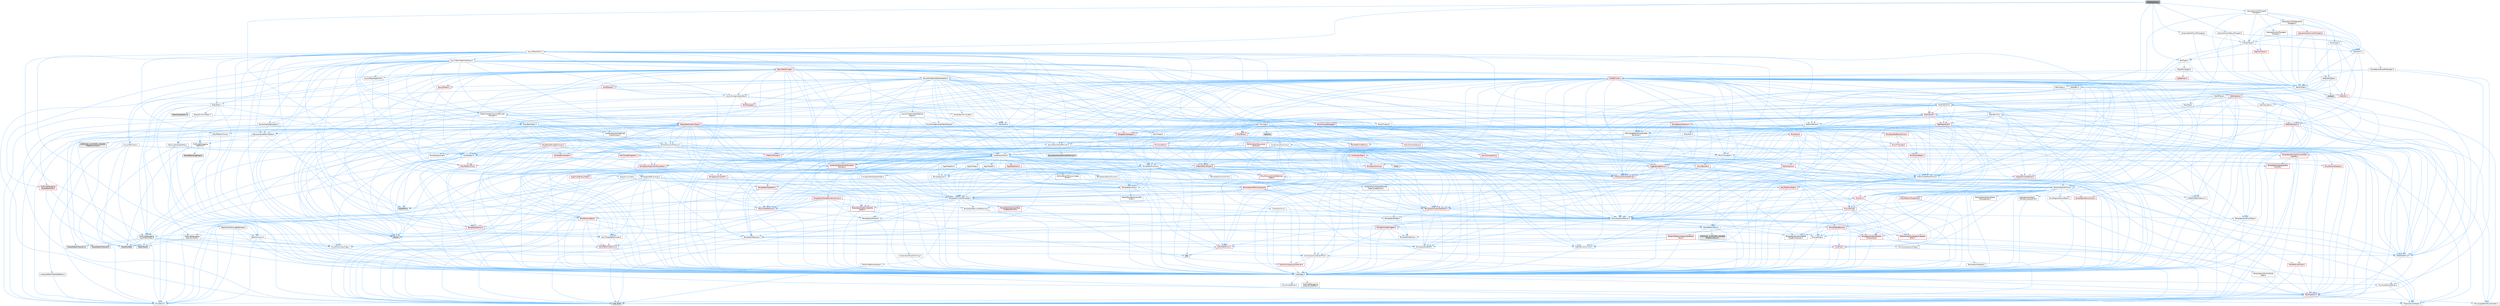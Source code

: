 digraph "MeshQueries.h"
{
 // INTERACTIVE_SVG=YES
 // LATEX_PDF_SIZE
  bgcolor="transparent";
  edge [fontname=Helvetica,fontsize=10,labelfontname=Helvetica,labelfontsize=10];
  node [fontname=Helvetica,fontsize=10,shape=box,height=0.2,width=0.4];
  Node1 [id="Node000001",label="MeshQueries.h",height=0.2,width=0.4,color="gray40", fillcolor="grey60", style="filled", fontcolor="black",tooltip=" "];
  Node1 -> Node2 [id="edge1_Node000001_Node000002",color="steelblue1",style="solid",tooltip=" "];
  Node2 [id="Node000002",label="Distance/DistPoint3Triangle3.h",height=0.2,width=0.4,color="grey40", fillcolor="white", style="filled",URL="$df/dd2/DistPoint3Triangle3_8h.html",tooltip=" "];
  Node2 -> Node3 [id="edge2_Node000002_Node000003",color="steelblue1",style="solid",tooltip=" "];
  Node3 [id="Node000003",label="VectorTypes.h",height=0.2,width=0.4,color="grey40", fillcolor="white", style="filled",URL="$d4/d5b/VectorTypes_8h.html",tooltip=" "];
  Node3 -> Node4 [id="edge3_Node000003_Node000004",color="steelblue1",style="solid",tooltip=" "];
  Node4 [id="Node000004",label="Math/Vector.h",height=0.2,width=0.4,color="red", fillcolor="#FFF0F0", style="filled",URL="$d6/dbe/Vector_8h.html",tooltip=" "];
  Node4 -> Node5 [id="edge4_Node000004_Node000005",color="steelblue1",style="solid",tooltip=" "];
  Node5 [id="Node000005",label="CoreTypes.h",height=0.2,width=0.4,color="grey40", fillcolor="white", style="filled",URL="$dc/dec/CoreTypes_8h.html",tooltip=" "];
  Node5 -> Node6 [id="edge5_Node000005_Node000006",color="steelblue1",style="solid",tooltip=" "];
  Node6 [id="Node000006",label="HAL/Platform.h",height=0.2,width=0.4,color="red", fillcolor="#FFF0F0", style="filled",URL="$d9/dd0/Platform_8h.html",tooltip=" "];
  Node6 -> Node7 [id="edge6_Node000006_Node000007",color="steelblue1",style="solid",tooltip=" "];
  Node7 [id="Node000007",label="Misc/Build.h",height=0.2,width=0.4,color="grey40", fillcolor="white", style="filled",URL="$d3/dbb/Build_8h.html",tooltip=" "];
  Node6 -> Node8 [id="edge7_Node000006_Node000008",color="steelblue1",style="solid",tooltip=" "];
  Node8 [id="Node000008",label="Misc/LargeWorldCoordinates.h",height=0.2,width=0.4,color="grey40", fillcolor="white", style="filled",URL="$d2/dcb/LargeWorldCoordinates_8h.html",tooltip=" "];
  Node6 -> Node9 [id="edge8_Node000006_Node000009",color="steelblue1",style="solid",tooltip=" "];
  Node9 [id="Node000009",label="type_traits",height=0.2,width=0.4,color="grey60", fillcolor="#E0E0E0", style="filled",tooltip=" "];
  Node6 -> Node10 [id="edge9_Node000006_Node000010",color="steelblue1",style="solid",tooltip=" "];
  Node10 [id="Node000010",label="PreprocessorHelpers.h",height=0.2,width=0.4,color="grey40", fillcolor="white", style="filled",URL="$db/ddb/PreprocessorHelpers_8h.html",tooltip=" "];
  Node5 -> Node16 [id="edge10_Node000005_Node000016",color="steelblue1",style="solid",tooltip=" "];
  Node16 [id="Node000016",label="ProfilingDebugging\l/UMemoryDefines.h",height=0.2,width=0.4,color="grey40", fillcolor="white", style="filled",URL="$d2/da2/UMemoryDefines_8h.html",tooltip=" "];
  Node5 -> Node17 [id="edge11_Node000005_Node000017",color="steelblue1",style="solid",tooltip=" "];
  Node17 [id="Node000017",label="Misc/CoreMiscDefines.h",height=0.2,width=0.4,color="grey40", fillcolor="white", style="filled",URL="$da/d38/CoreMiscDefines_8h.html",tooltip=" "];
  Node17 -> Node6 [id="edge12_Node000017_Node000006",color="steelblue1",style="solid",tooltip=" "];
  Node17 -> Node10 [id="edge13_Node000017_Node000010",color="steelblue1",style="solid",tooltip=" "];
  Node5 -> Node18 [id="edge14_Node000005_Node000018",color="steelblue1",style="solid",tooltip=" "];
  Node18 [id="Node000018",label="Misc/CoreDefines.h",height=0.2,width=0.4,color="grey40", fillcolor="white", style="filled",URL="$d3/dd2/CoreDefines_8h.html",tooltip=" "];
  Node4 -> Node19 [id="edge15_Node000004_Node000019",color="steelblue1",style="solid",tooltip=" "];
  Node19 [id="Node000019",label="Misc/AssertionMacros.h",height=0.2,width=0.4,color="grey40", fillcolor="white", style="filled",URL="$d0/dfa/AssertionMacros_8h.html",tooltip=" "];
  Node19 -> Node5 [id="edge16_Node000019_Node000005",color="steelblue1",style="solid",tooltip=" "];
  Node19 -> Node6 [id="edge17_Node000019_Node000006",color="steelblue1",style="solid",tooltip=" "];
  Node19 -> Node20 [id="edge18_Node000019_Node000020",color="steelblue1",style="solid",tooltip=" "];
  Node20 [id="Node000020",label="HAL/PlatformMisc.h",height=0.2,width=0.4,color="grey40", fillcolor="white", style="filled",URL="$d0/df5/PlatformMisc_8h.html",tooltip=" "];
  Node20 -> Node5 [id="edge19_Node000020_Node000005",color="steelblue1",style="solid",tooltip=" "];
  Node20 -> Node21 [id="edge20_Node000020_Node000021",color="steelblue1",style="solid",tooltip=" "];
  Node21 [id="Node000021",label="GenericPlatform/GenericPlatform\lMisc.h",height=0.2,width=0.4,color="red", fillcolor="#FFF0F0", style="filled",URL="$db/d9a/GenericPlatformMisc_8h.html",tooltip=" "];
  Node21 -> Node27 [id="edge21_Node000021_Node000027",color="steelblue1",style="solid",tooltip=" "];
  Node27 [id="Node000027",label="CoreFwd.h",height=0.2,width=0.4,color="red", fillcolor="#FFF0F0", style="filled",URL="$d1/d1e/CoreFwd_8h.html",tooltip=" "];
  Node27 -> Node5 [id="edge22_Node000027_Node000005",color="steelblue1",style="solid",tooltip=" "];
  Node27 -> Node28 [id="edge23_Node000027_Node000028",color="steelblue1",style="solid",tooltip=" "];
  Node28 [id="Node000028",label="Containers/ContainersFwd.h",height=0.2,width=0.4,color="grey40", fillcolor="white", style="filled",URL="$d4/d0a/ContainersFwd_8h.html",tooltip=" "];
  Node28 -> Node6 [id="edge24_Node000028_Node000006",color="steelblue1",style="solid",tooltip=" "];
  Node28 -> Node5 [id="edge25_Node000028_Node000005",color="steelblue1",style="solid",tooltip=" "];
  Node28 -> Node25 [id="edge26_Node000028_Node000025",color="steelblue1",style="solid",tooltip=" "];
  Node25 [id="Node000025",label="Traits/IsContiguousContainer.h",height=0.2,width=0.4,color="red", fillcolor="#FFF0F0", style="filled",URL="$d5/d3c/IsContiguousContainer_8h.html",tooltip=" "];
  Node25 -> Node5 [id="edge27_Node000025_Node000005",color="steelblue1",style="solid",tooltip=" "];
  Node27 -> Node29 [id="edge28_Node000027_Node000029",color="steelblue1",style="solid",tooltip=" "];
  Node29 [id="Node000029",label="Math/MathFwd.h",height=0.2,width=0.4,color="grey40", fillcolor="white", style="filled",URL="$d2/d10/MathFwd_8h.html",tooltip=" "];
  Node29 -> Node6 [id="edge29_Node000029_Node000006",color="steelblue1",style="solid",tooltip=" "];
  Node21 -> Node5 [id="edge30_Node000021_Node000005",color="steelblue1",style="solid",tooltip=" "];
  Node21 -> Node32 [id="edge31_Node000021_Node000032",color="steelblue1",style="solid",tooltip=" "];
  Node32 [id="Node000032",label="HAL/PlatformCrt.h",height=0.2,width=0.4,color="red", fillcolor="#FFF0F0", style="filled",URL="$d8/d75/PlatformCrt_8h.html",tooltip=" "];
  Node32 -> Node33 [id="edge32_Node000032_Node000033",color="steelblue1",style="solid",tooltip=" "];
  Node33 [id="Node000033",label="new",height=0.2,width=0.4,color="grey60", fillcolor="#E0E0E0", style="filled",tooltip=" "];
  Node21 -> Node42 [id="edge33_Node000021_Node000042",color="steelblue1",style="solid",tooltip=" "];
  Node42 [id="Node000042",label="Math/NumericLimits.h",height=0.2,width=0.4,color="grey40", fillcolor="white", style="filled",URL="$df/d1b/NumericLimits_8h.html",tooltip=" "];
  Node42 -> Node5 [id="edge34_Node000042_Node000005",color="steelblue1",style="solid",tooltip=" "];
  Node21 -> Node43 [id="edge35_Node000021_Node000043",color="steelblue1",style="solid",tooltip=" "];
  Node43 [id="Node000043",label="Misc/CompressionFlags.h",height=0.2,width=0.4,color="grey40", fillcolor="white", style="filled",URL="$d9/d76/CompressionFlags_8h.html",tooltip=" "];
  Node21 -> Node44 [id="edge36_Node000021_Node000044",color="steelblue1",style="solid",tooltip=" "];
  Node44 [id="Node000044",label="Misc/EnumClassFlags.h",height=0.2,width=0.4,color="grey40", fillcolor="white", style="filled",URL="$d8/de7/EnumClassFlags_8h.html",tooltip=" "];
  Node20 -> Node47 [id="edge37_Node000020_Node000047",color="steelblue1",style="solid",tooltip=" "];
  Node47 [id="Node000047",label="COMPILED_PLATFORM_HEADER\l(PlatformMisc.h)",height=0.2,width=0.4,color="grey60", fillcolor="#E0E0E0", style="filled",tooltip=" "];
  Node20 -> Node48 [id="edge38_Node000020_Node000048",color="steelblue1",style="solid",tooltip=" "];
  Node48 [id="Node000048",label="ProfilingDebugging\l/CpuProfilerTrace.h",height=0.2,width=0.4,color="grey40", fillcolor="white", style="filled",URL="$da/dcb/CpuProfilerTrace_8h.html",tooltip=" "];
  Node48 -> Node5 [id="edge39_Node000048_Node000005",color="steelblue1",style="solid",tooltip=" "];
  Node48 -> Node28 [id="edge40_Node000048_Node000028",color="steelblue1",style="solid",tooltip=" "];
  Node48 -> Node49 [id="edge41_Node000048_Node000049",color="steelblue1",style="solid",tooltip=" "];
  Node49 [id="Node000049",label="HAL/PlatformAtomics.h",height=0.2,width=0.4,color="red", fillcolor="#FFF0F0", style="filled",URL="$d3/d36/PlatformAtomics_8h.html",tooltip=" "];
  Node49 -> Node5 [id="edge42_Node000049_Node000005",color="steelblue1",style="solid",tooltip=" "];
  Node48 -> Node10 [id="edge43_Node000048_Node000010",color="steelblue1",style="solid",tooltip=" "];
  Node48 -> Node7 [id="edge44_Node000048_Node000007",color="steelblue1",style="solid",tooltip=" "];
  Node48 -> Node52 [id="edge45_Node000048_Node000052",color="steelblue1",style="solid",tooltip=" "];
  Node52 [id="Node000052",label="Trace/Config.h",height=0.2,width=0.4,color="grey60", fillcolor="#E0E0E0", style="filled",tooltip=" "];
  Node48 -> Node53 [id="edge46_Node000048_Node000053",color="steelblue1",style="solid",tooltip=" "];
  Node53 [id="Node000053",label="Trace/Detail/Channel.h",height=0.2,width=0.4,color="grey60", fillcolor="#E0E0E0", style="filled",tooltip=" "];
  Node48 -> Node54 [id="edge47_Node000048_Node000054",color="steelblue1",style="solid",tooltip=" "];
  Node54 [id="Node000054",label="Trace/Detail/Channel.inl",height=0.2,width=0.4,color="grey60", fillcolor="#E0E0E0", style="filled",tooltip=" "];
  Node48 -> Node55 [id="edge48_Node000048_Node000055",color="steelblue1",style="solid",tooltip=" "];
  Node55 [id="Node000055",label="Trace/Trace.h",height=0.2,width=0.4,color="grey60", fillcolor="#E0E0E0", style="filled",tooltip=" "];
  Node19 -> Node10 [id="edge49_Node000019_Node000010",color="steelblue1",style="solid",tooltip=" "];
  Node19 -> Node56 [id="edge50_Node000019_Node000056",color="steelblue1",style="solid",tooltip=" "];
  Node56 [id="Node000056",label="Templates/EnableIf.h",height=0.2,width=0.4,color="grey40", fillcolor="white", style="filled",URL="$d7/d60/EnableIf_8h.html",tooltip=" "];
  Node56 -> Node5 [id="edge51_Node000056_Node000005",color="steelblue1",style="solid",tooltip=" "];
  Node19 -> Node57 [id="edge52_Node000019_Node000057",color="steelblue1",style="solid",tooltip=" "];
  Node57 [id="Node000057",label="Templates/IsArrayOrRefOf\lTypeByPredicate.h",height=0.2,width=0.4,color="grey40", fillcolor="white", style="filled",URL="$d6/da1/IsArrayOrRefOfTypeByPredicate_8h.html",tooltip=" "];
  Node57 -> Node5 [id="edge53_Node000057_Node000005",color="steelblue1",style="solid",tooltip=" "];
  Node19 -> Node58 [id="edge54_Node000019_Node000058",color="steelblue1",style="solid",tooltip=" "];
  Node58 [id="Node000058",label="Templates/IsValidVariadic\lFunctionArg.h",height=0.2,width=0.4,color="red", fillcolor="#FFF0F0", style="filled",URL="$d0/dc8/IsValidVariadicFunctionArg_8h.html",tooltip=" "];
  Node58 -> Node5 [id="edge55_Node000058_Node000005",color="steelblue1",style="solid",tooltip=" "];
  Node58 -> Node9 [id="edge56_Node000058_Node000009",color="steelblue1",style="solid",tooltip=" "];
  Node19 -> Node60 [id="edge57_Node000019_Node000060",color="steelblue1",style="solid",tooltip=" "];
  Node60 [id="Node000060",label="Traits/IsCharEncodingCompatible\lWith.h",height=0.2,width=0.4,color="red", fillcolor="#FFF0F0", style="filled",URL="$df/dd1/IsCharEncodingCompatibleWith_8h.html",tooltip=" "];
  Node60 -> Node9 [id="edge58_Node000060_Node000009",color="steelblue1",style="solid",tooltip=" "];
  Node19 -> Node62 [id="edge59_Node000019_Node000062",color="steelblue1",style="solid",tooltip=" "];
  Node62 [id="Node000062",label="Misc/VarArgs.h",height=0.2,width=0.4,color="grey40", fillcolor="white", style="filled",URL="$d5/d6f/VarArgs_8h.html",tooltip=" "];
  Node62 -> Node5 [id="edge60_Node000062_Node000005",color="steelblue1",style="solid",tooltip=" "];
  Node19 -> Node63 [id="edge61_Node000019_Node000063",color="steelblue1",style="solid",tooltip=" "];
  Node63 [id="Node000063",label="String/FormatStringSan.h",height=0.2,width=0.4,color="red", fillcolor="#FFF0F0", style="filled",URL="$d3/d8b/FormatStringSan_8h.html",tooltip=" "];
  Node63 -> Node9 [id="edge62_Node000063_Node000009",color="steelblue1",style="solid",tooltip=" "];
  Node63 -> Node5 [id="edge63_Node000063_Node000005",color="steelblue1",style="solid",tooltip=" "];
  Node63 -> Node64 [id="edge64_Node000063_Node000064",color="steelblue1",style="solid",tooltip=" "];
  Node64 [id="Node000064",label="Templates/Requires.h",height=0.2,width=0.4,color="grey40", fillcolor="white", style="filled",URL="$dc/d96/Requires_8h.html",tooltip=" "];
  Node64 -> Node56 [id="edge65_Node000064_Node000056",color="steelblue1",style="solid",tooltip=" "];
  Node64 -> Node9 [id="edge66_Node000064_Node000009",color="steelblue1",style="solid",tooltip=" "];
  Node63 -> Node65 [id="edge67_Node000063_Node000065",color="steelblue1",style="solid",tooltip=" "];
  Node65 [id="Node000065",label="Templates/Identity.h",height=0.2,width=0.4,color="grey40", fillcolor="white", style="filled",URL="$d0/dd5/Identity_8h.html",tooltip=" "];
  Node63 -> Node58 [id="edge68_Node000063_Node000058",color="steelblue1",style="solid",tooltip=" "];
  Node63 -> Node28 [id="edge69_Node000063_Node000028",color="steelblue1",style="solid",tooltip=" "];
  Node19 -> Node69 [id="edge70_Node000019_Node000069",color="steelblue1",style="solid",tooltip=" "];
  Node69 [id="Node000069",label="atomic",height=0.2,width=0.4,color="grey60", fillcolor="#E0E0E0", style="filled",tooltip=" "];
  Node4 -> Node29 [id="edge71_Node000004_Node000029",color="steelblue1",style="solid",tooltip=" "];
  Node4 -> Node42 [id="edge72_Node000004_Node000042",color="steelblue1",style="solid",tooltip=" "];
  Node4 -> Node70 [id="edge73_Node000004_Node000070",color="steelblue1",style="solid",tooltip=" "];
  Node70 [id="Node000070",label="Misc/Crc.h",height=0.2,width=0.4,color="red", fillcolor="#FFF0F0", style="filled",URL="$d4/dd2/Crc_8h.html",tooltip=" "];
  Node70 -> Node5 [id="edge74_Node000070_Node000005",color="steelblue1",style="solid",tooltip=" "];
  Node70 -> Node19 [id="edge75_Node000070_Node000019",color="steelblue1",style="solid",tooltip=" "];
  Node70 -> Node73 [id="edge76_Node000070_Node000073",color="steelblue1",style="solid",tooltip=" "];
  Node73 [id="Node000073",label="Misc/CString.h",height=0.2,width=0.4,color="red", fillcolor="#FFF0F0", style="filled",URL="$d2/d49/CString_8h.html",tooltip=" "];
  Node73 -> Node5 [id="edge77_Node000073_Node000005",color="steelblue1",style="solid",tooltip=" "];
  Node73 -> Node32 [id="edge78_Node000073_Node000032",color="steelblue1",style="solid",tooltip=" "];
  Node73 -> Node19 [id="edge79_Node000073_Node000019",color="steelblue1",style="solid",tooltip=" "];
  Node73 -> Node62 [id="edge80_Node000073_Node000062",color="steelblue1",style="solid",tooltip=" "];
  Node73 -> Node57 [id="edge81_Node000073_Node000057",color="steelblue1",style="solid",tooltip=" "];
  Node73 -> Node58 [id="edge82_Node000073_Node000058",color="steelblue1",style="solid",tooltip=" "];
  Node73 -> Node60 [id="edge83_Node000073_Node000060",color="steelblue1",style="solid",tooltip=" "];
  Node70 -> Node78 [id="edge84_Node000070_Node000078",color="steelblue1",style="solid",tooltip=" "];
  Node78 [id="Node000078",label="Templates/UnrealTypeTraits.h",height=0.2,width=0.4,color="red", fillcolor="#FFF0F0", style="filled",URL="$d2/d2d/UnrealTypeTraits_8h.html",tooltip=" "];
  Node78 -> Node5 [id="edge85_Node000078_Node000005",color="steelblue1",style="solid",tooltip=" "];
  Node78 -> Node79 [id="edge86_Node000078_Node000079",color="steelblue1",style="solid",tooltip=" "];
  Node79 [id="Node000079",label="Templates/IsPointer.h",height=0.2,width=0.4,color="grey40", fillcolor="white", style="filled",URL="$d7/d05/IsPointer_8h.html",tooltip=" "];
  Node79 -> Node5 [id="edge87_Node000079_Node000005",color="steelblue1",style="solid",tooltip=" "];
  Node78 -> Node19 [id="edge88_Node000078_Node000019",color="steelblue1",style="solid",tooltip=" "];
  Node78 -> Node56 [id="edge89_Node000078_Node000056",color="steelblue1",style="solid",tooltip=" "];
  Node78 -> Node82 [id="edge90_Node000078_Node000082",color="steelblue1",style="solid",tooltip=" "];
  Node82 [id="Node000082",label="Templates/Models.h",height=0.2,width=0.4,color="grey40", fillcolor="white", style="filled",URL="$d3/d0c/Models_8h.html",tooltip=" "];
  Node82 -> Node65 [id="edge91_Node000082_Node000065",color="steelblue1",style="solid",tooltip=" "];
  Node78 -> Node84 [id="edge92_Node000078_Node000084",color="steelblue1",style="solid",tooltip=" "];
  Node84 [id="Node000084",label="Templates/IsUECoreType.h",height=0.2,width=0.4,color="grey40", fillcolor="white", style="filled",URL="$d1/db8/IsUECoreType_8h.html",tooltip=" "];
  Node84 -> Node5 [id="edge93_Node000084_Node000005",color="steelblue1",style="solid",tooltip=" "];
  Node84 -> Node9 [id="edge94_Node000084_Node000009",color="steelblue1",style="solid",tooltip=" "];
  Node4 -> Node86 [id="edge95_Node000004_Node000086",color="steelblue1",style="solid",tooltip=" "];
  Node86 [id="Node000086",label="Math/UnrealMathUtility.h",height=0.2,width=0.4,color="grey40", fillcolor="white", style="filled",URL="$db/db8/UnrealMathUtility_8h.html",tooltip=" "];
  Node86 -> Node5 [id="edge96_Node000086_Node000005",color="steelblue1",style="solid",tooltip=" "];
  Node86 -> Node19 [id="edge97_Node000086_Node000019",color="steelblue1",style="solid",tooltip=" "];
  Node86 -> Node87 [id="edge98_Node000086_Node000087",color="steelblue1",style="solid",tooltip=" "];
  Node87 [id="Node000087",label="HAL/PlatformMath.h",height=0.2,width=0.4,color="red", fillcolor="#FFF0F0", style="filled",URL="$dc/d53/PlatformMath_8h.html",tooltip=" "];
  Node87 -> Node5 [id="edge99_Node000087_Node000005",color="steelblue1",style="solid",tooltip=" "];
  Node86 -> Node29 [id="edge100_Node000086_Node000029",color="steelblue1",style="solid",tooltip=" "];
  Node86 -> Node65 [id="edge101_Node000086_Node000065",color="steelblue1",style="solid",tooltip=" "];
  Node86 -> Node64 [id="edge102_Node000086_Node000064",color="steelblue1",style="solid",tooltip=" "];
  Node4 -> Node98 [id="edge103_Node000004_Node000098",color="steelblue1",style="solid",tooltip=" "];
  Node98 [id="Node000098",label="Containers/UnrealString.h",height=0.2,width=0.4,color="red", fillcolor="#FFF0F0", style="filled",URL="$d5/dba/UnrealString_8h.html",tooltip=" "];
  Node4 -> Node102 [id="edge104_Node000004_Node000102",color="steelblue1",style="solid",tooltip=" "];
  Node102 [id="Node000102",label="Misc/Parse.h",height=0.2,width=0.4,color="red", fillcolor="#FFF0F0", style="filled",URL="$dc/d71/Parse_8h.html",tooltip=" "];
  Node102 -> Node98 [id="edge105_Node000102_Node000098",color="steelblue1",style="solid",tooltip=" "];
  Node102 -> Node5 [id="edge106_Node000102_Node000005",color="steelblue1",style="solid",tooltip=" "];
  Node102 -> Node32 [id="edge107_Node000102_Node000032",color="steelblue1",style="solid",tooltip=" "];
  Node102 -> Node7 [id="edge108_Node000102_Node000007",color="steelblue1",style="solid",tooltip=" "];
  Node102 -> Node44 [id="edge109_Node000102_Node000044",color="steelblue1",style="solid",tooltip=" "];
  Node102 -> Node103 [id="edge110_Node000102_Node000103",color="steelblue1",style="solid",tooltip=" "];
  Node103 [id="Node000103",label="Templates/Function.h",height=0.2,width=0.4,color="grey40", fillcolor="white", style="filled",URL="$df/df5/Function_8h.html",tooltip=" "];
  Node103 -> Node5 [id="edge111_Node000103_Node000005",color="steelblue1",style="solid",tooltip=" "];
  Node103 -> Node19 [id="edge112_Node000103_Node000019",color="steelblue1",style="solid",tooltip=" "];
  Node103 -> Node104 [id="edge113_Node000103_Node000104",color="steelblue1",style="solid",tooltip=" "];
  Node104 [id="Node000104",label="Misc/IntrusiveUnsetOptional\lState.h",height=0.2,width=0.4,color="red", fillcolor="#FFF0F0", style="filled",URL="$d2/d0a/IntrusiveUnsetOptionalState_8h.html",tooltip=" "];
  Node103 -> Node106 [id="edge114_Node000103_Node000106",color="steelblue1",style="solid",tooltip=" "];
  Node106 [id="Node000106",label="HAL/UnrealMemory.h",height=0.2,width=0.4,color="red", fillcolor="#FFF0F0", style="filled",URL="$d9/d96/UnrealMemory_8h.html",tooltip=" "];
  Node106 -> Node5 [id="edge115_Node000106_Node000005",color="steelblue1",style="solid",tooltip=" "];
  Node106 -> Node108 [id="edge116_Node000106_Node000108",color="steelblue1",style="solid",tooltip=" "];
  Node108 [id="Node000108",label="HAL/MemoryBase.h",height=0.2,width=0.4,color="red", fillcolor="#FFF0F0", style="filled",URL="$d6/d9f/MemoryBase_8h.html",tooltip=" "];
  Node108 -> Node5 [id="edge117_Node000108_Node000005",color="steelblue1",style="solid",tooltip=" "];
  Node108 -> Node49 [id="edge118_Node000108_Node000049",color="steelblue1",style="solid",tooltip=" "];
  Node108 -> Node32 [id="edge119_Node000108_Node000032",color="steelblue1",style="solid",tooltip=" "];
  Node108 -> Node110 [id="edge120_Node000108_Node000110",color="steelblue1",style="solid",tooltip=" "];
  Node110 [id="Node000110",label="Misc/OutputDevice.h",height=0.2,width=0.4,color="red", fillcolor="#FFF0F0", style="filled",URL="$d7/d32/OutputDevice_8h.html",tooltip=" "];
  Node110 -> Node27 [id="edge121_Node000110_Node000027",color="steelblue1",style="solid",tooltip=" "];
  Node110 -> Node5 [id="edge122_Node000110_Node000005",color="steelblue1",style="solid",tooltip=" "];
  Node110 -> Node62 [id="edge123_Node000110_Node000062",color="steelblue1",style="solid",tooltip=" "];
  Node110 -> Node57 [id="edge124_Node000110_Node000057",color="steelblue1",style="solid",tooltip=" "];
  Node110 -> Node58 [id="edge125_Node000110_Node000058",color="steelblue1",style="solid",tooltip=" "];
  Node110 -> Node60 [id="edge126_Node000110_Node000060",color="steelblue1",style="solid",tooltip=" "];
  Node108 -> Node112 [id="edge127_Node000108_Node000112",color="steelblue1",style="solid",tooltip=" "];
  Node112 [id="Node000112",label="Templates/Atomic.h",height=0.2,width=0.4,color="red", fillcolor="#FFF0F0", style="filled",URL="$d3/d91/Atomic_8h.html",tooltip=" "];
  Node112 -> Node113 [id="edge128_Node000112_Node000113",color="steelblue1",style="solid",tooltip=" "];
  Node113 [id="Node000113",label="HAL/ThreadSafeCounter.h",height=0.2,width=0.4,color="grey40", fillcolor="white", style="filled",URL="$dc/dc9/ThreadSafeCounter_8h.html",tooltip=" "];
  Node113 -> Node5 [id="edge129_Node000113_Node000005",color="steelblue1",style="solid",tooltip=" "];
  Node113 -> Node49 [id="edge130_Node000113_Node000049",color="steelblue1",style="solid",tooltip=" "];
  Node112 -> Node69 [id="edge131_Node000112_Node000069",color="steelblue1",style="solid",tooltip=" "];
  Node106 -> Node119 [id="edge132_Node000106_Node000119",color="steelblue1",style="solid",tooltip=" "];
  Node119 [id="Node000119",label="ProfilingDebugging\l/MemoryTrace.h",height=0.2,width=0.4,color="grey40", fillcolor="white", style="filled",URL="$da/dd7/MemoryTrace_8h.html",tooltip=" "];
  Node119 -> Node6 [id="edge133_Node000119_Node000006",color="steelblue1",style="solid",tooltip=" "];
  Node119 -> Node44 [id="edge134_Node000119_Node000044",color="steelblue1",style="solid",tooltip=" "];
  Node119 -> Node52 [id="edge135_Node000119_Node000052",color="steelblue1",style="solid",tooltip=" "];
  Node119 -> Node55 [id="edge136_Node000119_Node000055",color="steelblue1",style="solid",tooltip=" "];
  Node106 -> Node79 [id="edge137_Node000106_Node000079",color="steelblue1",style="solid",tooltip=" "];
  Node103 -> Node120 [id="edge138_Node000103_Node000120",color="steelblue1",style="solid",tooltip=" "];
  Node120 [id="Node000120",label="Templates/FunctionFwd.h",height=0.2,width=0.4,color="grey40", fillcolor="white", style="filled",URL="$d6/d54/FunctionFwd_8h.html",tooltip=" "];
  Node103 -> Node78 [id="edge139_Node000103_Node000078",color="steelblue1",style="solid",tooltip=" "];
  Node103 -> Node121 [id="edge140_Node000103_Node000121",color="steelblue1",style="solid",tooltip=" "];
  Node121 [id="Node000121",label="Templates/Invoke.h",height=0.2,width=0.4,color="grey40", fillcolor="white", style="filled",URL="$d7/deb/Invoke_8h.html",tooltip=" "];
  Node121 -> Node5 [id="edge141_Node000121_Node000005",color="steelblue1",style="solid",tooltip=" "];
  Node121 -> Node122 [id="edge142_Node000121_Node000122",color="steelblue1",style="solid",tooltip=" "];
  Node122 [id="Node000122",label="Traits/MemberFunctionPtr\lOuter.h",height=0.2,width=0.4,color="grey40", fillcolor="white", style="filled",URL="$db/da7/MemberFunctionPtrOuter_8h.html",tooltip=" "];
  Node121 -> Node123 [id="edge143_Node000121_Node000123",color="steelblue1",style="solid",tooltip=" "];
  Node123 [id="Node000123",label="Templates/UnrealTemplate.h",height=0.2,width=0.4,color="grey40", fillcolor="white", style="filled",URL="$d4/d24/UnrealTemplate_8h.html",tooltip=" "];
  Node123 -> Node5 [id="edge144_Node000123_Node000005",color="steelblue1",style="solid",tooltip=" "];
  Node123 -> Node79 [id="edge145_Node000123_Node000079",color="steelblue1",style="solid",tooltip=" "];
  Node123 -> Node106 [id="edge146_Node000123_Node000106",color="steelblue1",style="solid",tooltip=" "];
  Node123 -> Node124 [id="edge147_Node000123_Node000124",color="steelblue1",style="solid",tooltip=" "];
  Node124 [id="Node000124",label="Templates/CopyQualifiers\lAndRefsFromTo.h",height=0.2,width=0.4,color="red", fillcolor="#FFF0F0", style="filled",URL="$d3/db3/CopyQualifiersAndRefsFromTo_8h.html",tooltip=" "];
  Node123 -> Node78 [id="edge148_Node000123_Node000078",color="steelblue1",style="solid",tooltip=" "];
  Node123 -> Node90 [id="edge149_Node000123_Node000090",color="steelblue1",style="solid",tooltip=" "];
  Node90 [id="Node000090",label="Templates/RemoveReference.h",height=0.2,width=0.4,color="grey40", fillcolor="white", style="filled",URL="$da/dbe/RemoveReference_8h.html",tooltip=" "];
  Node90 -> Node5 [id="edge150_Node000090_Node000005",color="steelblue1",style="solid",tooltip=" "];
  Node123 -> Node64 [id="edge151_Node000123_Node000064",color="steelblue1",style="solid",tooltip=" "];
  Node123 -> Node95 [id="edge152_Node000123_Node000095",color="steelblue1",style="solid",tooltip=" "];
  Node95 [id="Node000095",label="Templates/TypeCompatible\lBytes.h",height=0.2,width=0.4,color="red", fillcolor="#FFF0F0", style="filled",URL="$df/d0a/TypeCompatibleBytes_8h.html",tooltip=" "];
  Node95 -> Node5 [id="edge153_Node000095_Node000005",color="steelblue1",style="solid",tooltip=" "];
  Node95 -> Node33 [id="edge154_Node000095_Node000033",color="steelblue1",style="solid",tooltip=" "];
  Node95 -> Node9 [id="edge155_Node000095_Node000009",color="steelblue1",style="solid",tooltip=" "];
  Node123 -> Node65 [id="edge156_Node000123_Node000065",color="steelblue1",style="solid",tooltip=" "];
  Node123 -> Node25 [id="edge157_Node000123_Node000025",color="steelblue1",style="solid",tooltip=" "];
  Node123 -> Node126 [id="edge158_Node000123_Node000126",color="steelblue1",style="solid",tooltip=" "];
  Node126 [id="Node000126",label="Traits/UseBitwiseSwap.h",height=0.2,width=0.4,color="grey40", fillcolor="white", style="filled",URL="$db/df3/UseBitwiseSwap_8h.html",tooltip=" "];
  Node126 -> Node5 [id="edge159_Node000126_Node000005",color="steelblue1",style="solid",tooltip=" "];
  Node126 -> Node9 [id="edge160_Node000126_Node000009",color="steelblue1",style="solid",tooltip=" "];
  Node123 -> Node9 [id="edge161_Node000123_Node000009",color="steelblue1",style="solid",tooltip=" "];
  Node121 -> Node9 [id="edge162_Node000121_Node000009",color="steelblue1",style="solid",tooltip=" "];
  Node103 -> Node123 [id="edge163_Node000103_Node000123",color="steelblue1",style="solid",tooltip=" "];
  Node103 -> Node64 [id="edge164_Node000103_Node000064",color="steelblue1",style="solid",tooltip=" "];
  Node103 -> Node86 [id="edge165_Node000103_Node000086",color="steelblue1",style="solid",tooltip=" "];
  Node103 -> Node33 [id="edge166_Node000103_Node000033",color="steelblue1",style="solid",tooltip=" "];
  Node103 -> Node9 [id="edge167_Node000103_Node000009",color="steelblue1",style="solid",tooltip=" "];
  Node4 -> Node127 [id="edge168_Node000004_Node000127",color="steelblue1",style="solid",tooltip=" "];
  Node127 [id="Node000127",label="Misc/LargeWorldCoordinates\lSerializer.h",height=0.2,width=0.4,color="grey40", fillcolor="white", style="filled",URL="$d7/df9/LargeWorldCoordinatesSerializer_8h.html",tooltip=" "];
  Node127 -> Node128 [id="edge169_Node000127_Node000128",color="steelblue1",style="solid",tooltip=" "];
  Node128 [id="Node000128",label="UObject/NameTypes.h",height=0.2,width=0.4,color="red", fillcolor="#FFF0F0", style="filled",URL="$d6/d35/NameTypes_8h.html",tooltip=" "];
  Node128 -> Node5 [id="edge170_Node000128_Node000005",color="steelblue1",style="solid",tooltip=" "];
  Node128 -> Node19 [id="edge171_Node000128_Node000019",color="steelblue1",style="solid",tooltip=" "];
  Node128 -> Node106 [id="edge172_Node000128_Node000106",color="steelblue1",style="solid",tooltip=" "];
  Node128 -> Node78 [id="edge173_Node000128_Node000078",color="steelblue1",style="solid",tooltip=" "];
  Node128 -> Node123 [id="edge174_Node000128_Node000123",color="steelblue1",style="solid",tooltip=" "];
  Node128 -> Node98 [id="edge175_Node000128_Node000098",color="steelblue1",style="solid",tooltip=" "];
  Node128 -> Node179 [id="edge176_Node000128_Node000179",color="steelblue1",style="solid",tooltip=" "];
  Node179 [id="Node000179",label="UObject/UnrealNames.h",height=0.2,width=0.4,color="red", fillcolor="#FFF0F0", style="filled",URL="$d8/db1/UnrealNames_8h.html",tooltip=" "];
  Node179 -> Node5 [id="edge177_Node000179_Node000005",color="steelblue1",style="solid",tooltip=" "];
  Node128 -> Node112 [id="edge178_Node000128_Node000112",color="steelblue1",style="solid",tooltip=" "];
  Node128 -> Node153 [id="edge179_Node000128_Node000153",color="steelblue1",style="solid",tooltip=" "];
  Node153 [id="Node000153",label="Serialization/MemoryLayout.h",height=0.2,width=0.4,color="red", fillcolor="#FFF0F0", style="filled",URL="$d7/d66/MemoryLayout_8h.html",tooltip=" "];
  Node153 -> Node106 [id="edge180_Node000153_Node000106",color="steelblue1",style="solid",tooltip=" "];
  Node153 -> Node56 [id="edge181_Node000153_Node000056",color="steelblue1",style="solid",tooltip=" "];
  Node153 -> Node82 [id="edge182_Node000153_Node000082",color="steelblue1",style="solid",tooltip=" "];
  Node153 -> Node123 [id="edge183_Node000153_Node000123",color="steelblue1",style="solid",tooltip=" "];
  Node128 -> Node104 [id="edge184_Node000128_Node000104",color="steelblue1",style="solid",tooltip=" "];
  Node128 -> Node55 [id="edge185_Node000128_Node000055",color="steelblue1",style="solid",tooltip=" "];
  Node127 -> Node151 [id="edge186_Node000127_Node000151",color="steelblue1",style="solid",tooltip=" "];
  Node151 [id="Node000151",label="UObject/ObjectVersion.h",height=0.2,width=0.4,color="grey40", fillcolor="white", style="filled",URL="$da/d63/ObjectVersion_8h.html",tooltip=" "];
  Node151 -> Node5 [id="edge187_Node000151_Node000005",color="steelblue1",style="solid",tooltip=" "];
  Node127 -> Node187 [id="edge188_Node000127_Node000187",color="steelblue1",style="solid",tooltip=" "];
  Node187 [id="Node000187",label="Serialization/Structured\lArchive.h",height=0.2,width=0.4,color="red", fillcolor="#FFF0F0", style="filled",URL="$d9/d1e/StructuredArchive_8h.html",tooltip=" "];
  Node187 -> Node137 [id="edge189_Node000187_Node000137",color="steelblue1",style="solid",tooltip=" "];
  Node137 [id="Node000137",label="Containers/Array.h",height=0.2,width=0.4,color="grey40", fillcolor="white", style="filled",URL="$df/dd0/Array_8h.html",tooltip=" "];
  Node137 -> Node5 [id="edge190_Node000137_Node000005",color="steelblue1",style="solid",tooltip=" "];
  Node137 -> Node19 [id="edge191_Node000137_Node000019",color="steelblue1",style="solid",tooltip=" "];
  Node137 -> Node104 [id="edge192_Node000137_Node000104",color="steelblue1",style="solid",tooltip=" "];
  Node137 -> Node138 [id="edge193_Node000137_Node000138",color="steelblue1",style="solid",tooltip=" "];
  Node138 [id="Node000138",label="Misc/ReverseIterate.h",height=0.2,width=0.4,color="red", fillcolor="#FFF0F0", style="filled",URL="$db/de3/ReverseIterate_8h.html",tooltip=" "];
  Node138 -> Node6 [id="edge194_Node000138_Node000006",color="steelblue1",style="solid",tooltip=" "];
  Node137 -> Node106 [id="edge195_Node000137_Node000106",color="steelblue1",style="solid",tooltip=" "];
  Node137 -> Node78 [id="edge196_Node000137_Node000078",color="steelblue1",style="solid",tooltip=" "];
  Node137 -> Node123 [id="edge197_Node000137_Node000123",color="steelblue1",style="solid",tooltip=" "];
  Node137 -> Node140 [id="edge198_Node000137_Node000140",color="steelblue1",style="solid",tooltip=" "];
  Node140 [id="Node000140",label="Containers/AllowShrinking.h",height=0.2,width=0.4,color="grey40", fillcolor="white", style="filled",URL="$d7/d1a/AllowShrinking_8h.html",tooltip=" "];
  Node140 -> Node5 [id="edge199_Node000140_Node000005",color="steelblue1",style="solid",tooltip=" "];
  Node137 -> Node133 [id="edge200_Node000137_Node000133",color="steelblue1",style="solid",tooltip=" "];
  Node133 [id="Node000133",label="Containers/ContainerAllocation\lPolicies.h",height=0.2,width=0.4,color="red", fillcolor="#FFF0F0", style="filled",URL="$d7/dff/ContainerAllocationPolicies_8h.html",tooltip=" "];
  Node133 -> Node5 [id="edge201_Node000133_Node000005",color="steelblue1",style="solid",tooltip=" "];
  Node133 -> Node133 [id="edge202_Node000133_Node000133",color="steelblue1",style="solid",tooltip=" "];
  Node133 -> Node87 [id="edge203_Node000133_Node000087",color="steelblue1",style="solid",tooltip=" "];
  Node133 -> Node106 [id="edge204_Node000133_Node000106",color="steelblue1",style="solid",tooltip=" "];
  Node133 -> Node42 [id="edge205_Node000133_Node000042",color="steelblue1",style="solid",tooltip=" "];
  Node133 -> Node19 [id="edge206_Node000133_Node000019",color="steelblue1",style="solid",tooltip=" "];
  Node133 -> Node95 [id="edge207_Node000133_Node000095",color="steelblue1",style="solid",tooltip=" "];
  Node133 -> Node9 [id="edge208_Node000133_Node000009",color="steelblue1",style="solid",tooltip=" "];
  Node137 -> Node141 [id="edge209_Node000137_Node000141",color="steelblue1",style="solid",tooltip=" "];
  Node141 [id="Node000141",label="Containers/ContainerElement\lTypeCompatibility.h",height=0.2,width=0.4,color="grey40", fillcolor="white", style="filled",URL="$df/ddf/ContainerElementTypeCompatibility_8h.html",tooltip=" "];
  Node141 -> Node5 [id="edge210_Node000141_Node000005",color="steelblue1",style="solid",tooltip=" "];
  Node141 -> Node78 [id="edge211_Node000141_Node000078",color="steelblue1",style="solid",tooltip=" "];
  Node137 -> Node142 [id="edge212_Node000137_Node000142",color="steelblue1",style="solid",tooltip=" "];
  Node142 [id="Node000142",label="Serialization/Archive.h",height=0.2,width=0.4,color="grey40", fillcolor="white", style="filled",URL="$d7/d3b/Archive_8h.html",tooltip=" "];
  Node142 -> Node27 [id="edge213_Node000142_Node000027",color="steelblue1",style="solid",tooltip=" "];
  Node142 -> Node5 [id="edge214_Node000142_Node000005",color="steelblue1",style="solid",tooltip=" "];
  Node142 -> Node143 [id="edge215_Node000142_Node000143",color="steelblue1",style="solid",tooltip=" "];
  Node143 [id="Node000143",label="HAL/PlatformProperties.h",height=0.2,width=0.4,color="red", fillcolor="#FFF0F0", style="filled",URL="$d9/db0/PlatformProperties_8h.html",tooltip=" "];
  Node143 -> Node5 [id="edge216_Node000143_Node000005",color="steelblue1",style="solid",tooltip=" "];
  Node142 -> Node146 [id="edge217_Node000142_Node000146",color="steelblue1",style="solid",tooltip=" "];
  Node146 [id="Node000146",label="Internationalization\l/TextNamespaceFwd.h",height=0.2,width=0.4,color="grey40", fillcolor="white", style="filled",URL="$d8/d97/TextNamespaceFwd_8h.html",tooltip=" "];
  Node146 -> Node5 [id="edge218_Node000146_Node000005",color="steelblue1",style="solid",tooltip=" "];
  Node142 -> Node29 [id="edge219_Node000142_Node000029",color="steelblue1",style="solid",tooltip=" "];
  Node142 -> Node19 [id="edge220_Node000142_Node000019",color="steelblue1",style="solid",tooltip=" "];
  Node142 -> Node7 [id="edge221_Node000142_Node000007",color="steelblue1",style="solid",tooltip=" "];
  Node142 -> Node43 [id="edge222_Node000142_Node000043",color="steelblue1",style="solid",tooltip=" "];
  Node142 -> Node147 [id="edge223_Node000142_Node000147",color="steelblue1",style="solid",tooltip=" "];
  Node147 [id="Node000147",label="Misc/EngineVersionBase.h",height=0.2,width=0.4,color="grey40", fillcolor="white", style="filled",URL="$d5/d2b/EngineVersionBase_8h.html",tooltip=" "];
  Node147 -> Node5 [id="edge224_Node000147_Node000005",color="steelblue1",style="solid",tooltip=" "];
  Node142 -> Node62 [id="edge225_Node000142_Node000062",color="steelblue1",style="solid",tooltip=" "];
  Node142 -> Node148 [id="edge226_Node000142_Node000148",color="steelblue1",style="solid",tooltip=" "];
  Node148 [id="Node000148",label="Serialization/ArchiveCook\lData.h",height=0.2,width=0.4,color="grey40", fillcolor="white", style="filled",URL="$dc/db6/ArchiveCookData_8h.html",tooltip=" "];
  Node148 -> Node6 [id="edge227_Node000148_Node000006",color="steelblue1",style="solid",tooltip=" "];
  Node142 -> Node149 [id="edge228_Node000142_Node000149",color="steelblue1",style="solid",tooltip=" "];
  Node149 [id="Node000149",label="Serialization/ArchiveSave\lPackageData.h",height=0.2,width=0.4,color="grey40", fillcolor="white", style="filled",URL="$d1/d37/ArchiveSavePackageData_8h.html",tooltip=" "];
  Node142 -> Node56 [id="edge229_Node000142_Node000056",color="steelblue1",style="solid",tooltip=" "];
  Node142 -> Node57 [id="edge230_Node000142_Node000057",color="steelblue1",style="solid",tooltip=" "];
  Node142 -> Node150 [id="edge231_Node000142_Node000150",color="steelblue1",style="solid",tooltip=" "];
  Node150 [id="Node000150",label="Templates/IsEnumClass.h",height=0.2,width=0.4,color="red", fillcolor="#FFF0F0", style="filled",URL="$d7/d15/IsEnumClass_8h.html",tooltip=" "];
  Node150 -> Node5 [id="edge232_Node000150_Node000005",color="steelblue1",style="solid",tooltip=" "];
  Node142 -> Node93 [id="edge233_Node000142_Node000093",color="steelblue1",style="solid",tooltip=" "];
  Node93 [id="Node000093",label="Templates/IsSigned.h",height=0.2,width=0.4,color="grey40", fillcolor="white", style="filled",URL="$d8/dd8/IsSigned_8h.html",tooltip=" "];
  Node93 -> Node5 [id="edge234_Node000093_Node000005",color="steelblue1",style="solid",tooltip=" "];
  Node142 -> Node58 [id="edge235_Node000142_Node000058",color="steelblue1",style="solid",tooltip=" "];
  Node142 -> Node123 [id="edge236_Node000142_Node000123",color="steelblue1",style="solid",tooltip=" "];
  Node142 -> Node60 [id="edge237_Node000142_Node000060",color="steelblue1",style="solid",tooltip=" "];
  Node142 -> Node151 [id="edge238_Node000142_Node000151",color="steelblue1",style="solid",tooltip=" "];
  Node137 -> Node152 [id="edge239_Node000137_Node000152",color="steelblue1",style="solid",tooltip=" "];
  Node152 [id="Node000152",label="Serialization/MemoryImage\lWriter.h",height=0.2,width=0.4,color="grey40", fillcolor="white", style="filled",URL="$d0/d08/MemoryImageWriter_8h.html",tooltip=" "];
  Node152 -> Node5 [id="edge240_Node000152_Node000005",color="steelblue1",style="solid",tooltip=" "];
  Node152 -> Node153 [id="edge241_Node000152_Node000153",color="steelblue1",style="solid",tooltip=" "];
  Node137 -> Node161 [id="edge242_Node000137_Node000161",color="steelblue1",style="solid",tooltip=" "];
  Node161 [id="Node000161",label="Algo/Heapify.h",height=0.2,width=0.4,color="grey40", fillcolor="white", style="filled",URL="$d0/d2a/Heapify_8h.html",tooltip=" "];
  Node161 -> Node162 [id="edge243_Node000161_Node000162",color="steelblue1",style="solid",tooltip=" "];
  Node162 [id="Node000162",label="Algo/Impl/BinaryHeap.h",height=0.2,width=0.4,color="red", fillcolor="#FFF0F0", style="filled",URL="$d7/da3/Algo_2Impl_2BinaryHeap_8h.html",tooltip=" "];
  Node162 -> Node121 [id="edge244_Node000162_Node000121",color="steelblue1",style="solid",tooltip=" "];
  Node162 -> Node9 [id="edge245_Node000162_Node000009",color="steelblue1",style="solid",tooltip=" "];
  Node161 -> Node165 [id="edge246_Node000161_Node000165",color="steelblue1",style="solid",tooltip=" "];
  Node165 [id="Node000165",label="Templates/IdentityFunctor.h",height=0.2,width=0.4,color="grey40", fillcolor="white", style="filled",URL="$d7/d2e/IdentityFunctor_8h.html",tooltip=" "];
  Node165 -> Node6 [id="edge247_Node000165_Node000006",color="steelblue1",style="solid",tooltip=" "];
  Node161 -> Node121 [id="edge248_Node000161_Node000121",color="steelblue1",style="solid",tooltip=" "];
  Node161 -> Node166 [id="edge249_Node000161_Node000166",color="steelblue1",style="solid",tooltip=" "];
  Node166 [id="Node000166",label="Templates/Less.h",height=0.2,width=0.4,color="grey40", fillcolor="white", style="filled",URL="$de/dc8/Less_8h.html",tooltip=" "];
  Node166 -> Node5 [id="edge250_Node000166_Node000005",color="steelblue1",style="solid",tooltip=" "];
  Node166 -> Node123 [id="edge251_Node000166_Node000123",color="steelblue1",style="solid",tooltip=" "];
  Node161 -> Node123 [id="edge252_Node000161_Node000123",color="steelblue1",style="solid",tooltip=" "];
  Node137 -> Node167 [id="edge253_Node000137_Node000167",color="steelblue1",style="solid",tooltip=" "];
  Node167 [id="Node000167",label="Algo/HeapSort.h",height=0.2,width=0.4,color="grey40", fillcolor="white", style="filled",URL="$d3/d92/HeapSort_8h.html",tooltip=" "];
  Node167 -> Node162 [id="edge254_Node000167_Node000162",color="steelblue1",style="solid",tooltip=" "];
  Node167 -> Node165 [id="edge255_Node000167_Node000165",color="steelblue1",style="solid",tooltip=" "];
  Node167 -> Node166 [id="edge256_Node000167_Node000166",color="steelblue1",style="solid",tooltip=" "];
  Node167 -> Node123 [id="edge257_Node000167_Node000123",color="steelblue1",style="solid",tooltip=" "];
  Node137 -> Node168 [id="edge258_Node000137_Node000168",color="steelblue1",style="solid",tooltip=" "];
  Node168 [id="Node000168",label="Algo/IsHeap.h",height=0.2,width=0.4,color="grey40", fillcolor="white", style="filled",URL="$de/d32/IsHeap_8h.html",tooltip=" "];
  Node168 -> Node162 [id="edge259_Node000168_Node000162",color="steelblue1",style="solid",tooltip=" "];
  Node168 -> Node165 [id="edge260_Node000168_Node000165",color="steelblue1",style="solid",tooltip=" "];
  Node168 -> Node121 [id="edge261_Node000168_Node000121",color="steelblue1",style="solid",tooltip=" "];
  Node168 -> Node166 [id="edge262_Node000168_Node000166",color="steelblue1",style="solid",tooltip=" "];
  Node168 -> Node123 [id="edge263_Node000168_Node000123",color="steelblue1",style="solid",tooltip=" "];
  Node137 -> Node162 [id="edge264_Node000137_Node000162",color="steelblue1",style="solid",tooltip=" "];
  Node137 -> Node169 [id="edge265_Node000137_Node000169",color="steelblue1",style="solid",tooltip=" "];
  Node169 [id="Node000169",label="Algo/StableSort.h",height=0.2,width=0.4,color="red", fillcolor="#FFF0F0", style="filled",URL="$d7/d3c/StableSort_8h.html",tooltip=" "];
  Node169 -> Node165 [id="edge266_Node000169_Node000165",color="steelblue1",style="solid",tooltip=" "];
  Node169 -> Node121 [id="edge267_Node000169_Node000121",color="steelblue1",style="solid",tooltip=" "];
  Node169 -> Node166 [id="edge268_Node000169_Node000166",color="steelblue1",style="solid",tooltip=" "];
  Node169 -> Node123 [id="edge269_Node000169_Node000123",color="steelblue1",style="solid",tooltip=" "];
  Node137 -> Node172 [id="edge270_Node000137_Node000172",color="steelblue1",style="solid",tooltip=" "];
  Node172 [id="Node000172",label="Concepts/GetTypeHashable.h",height=0.2,width=0.4,color="grey40", fillcolor="white", style="filled",URL="$d3/da2/GetTypeHashable_8h.html",tooltip=" "];
  Node172 -> Node5 [id="edge271_Node000172_Node000005",color="steelblue1",style="solid",tooltip=" "];
  Node172 -> Node157 [id="edge272_Node000172_Node000157",color="steelblue1",style="solid",tooltip=" "];
  Node157 [id="Node000157",label="Templates/TypeHash.h",height=0.2,width=0.4,color="red", fillcolor="#FFF0F0", style="filled",URL="$d1/d62/TypeHash_8h.html",tooltip=" "];
  Node157 -> Node5 [id="edge273_Node000157_Node000005",color="steelblue1",style="solid",tooltip=" "];
  Node157 -> Node64 [id="edge274_Node000157_Node000064",color="steelblue1",style="solid",tooltip=" "];
  Node157 -> Node70 [id="edge275_Node000157_Node000070",color="steelblue1",style="solid",tooltip=" "];
  Node157 -> Node9 [id="edge276_Node000157_Node000009",color="steelblue1",style="solid",tooltip=" "];
  Node137 -> Node165 [id="edge277_Node000137_Node000165",color="steelblue1",style="solid",tooltip=" "];
  Node137 -> Node121 [id="edge278_Node000137_Node000121",color="steelblue1",style="solid",tooltip=" "];
  Node137 -> Node166 [id="edge279_Node000137_Node000166",color="steelblue1",style="solid",tooltip=" "];
  Node137 -> Node173 [id="edge280_Node000137_Node000173",color="steelblue1",style="solid",tooltip=" "];
  Node173 [id="Node000173",label="Templates/LosesQualifiers\lFromTo.h",height=0.2,width=0.4,color="red", fillcolor="#FFF0F0", style="filled",URL="$d2/db3/LosesQualifiersFromTo_8h.html",tooltip=" "];
  Node173 -> Node9 [id="edge281_Node000173_Node000009",color="steelblue1",style="solid",tooltip=" "];
  Node137 -> Node64 [id="edge282_Node000137_Node000064",color="steelblue1",style="solid",tooltip=" "];
  Node137 -> Node174 [id="edge283_Node000137_Node000174",color="steelblue1",style="solid",tooltip=" "];
  Node174 [id="Node000174",label="Templates/Sorting.h",height=0.2,width=0.4,color="red", fillcolor="#FFF0F0", style="filled",URL="$d3/d9e/Sorting_8h.html",tooltip=" "];
  Node174 -> Node5 [id="edge284_Node000174_Node000005",color="steelblue1",style="solid",tooltip=" "];
  Node174 -> Node87 [id="edge285_Node000174_Node000087",color="steelblue1",style="solid",tooltip=" "];
  Node174 -> Node166 [id="edge286_Node000174_Node000166",color="steelblue1",style="solid",tooltip=" "];
  Node137 -> Node177 [id="edge287_Node000137_Node000177",color="steelblue1",style="solid",tooltip=" "];
  Node177 [id="Node000177",label="Templates/AlignmentTemplates.h",height=0.2,width=0.4,color="red", fillcolor="#FFF0F0", style="filled",URL="$dd/d32/AlignmentTemplates_8h.html",tooltip=" "];
  Node177 -> Node5 [id="edge288_Node000177_Node000005",color="steelblue1",style="solid",tooltip=" "];
  Node177 -> Node79 [id="edge289_Node000177_Node000079",color="steelblue1",style="solid",tooltip=" "];
  Node137 -> Node23 [id="edge290_Node000137_Node000023",color="steelblue1",style="solid",tooltip=" "];
  Node23 [id="Node000023",label="Traits/ElementType.h",height=0.2,width=0.4,color="red", fillcolor="#FFF0F0", style="filled",URL="$d5/d4f/ElementType_8h.html",tooltip=" "];
  Node23 -> Node6 [id="edge291_Node000023_Node000006",color="steelblue1",style="solid",tooltip=" "];
  Node23 -> Node9 [id="edge292_Node000023_Node000009",color="steelblue1",style="solid",tooltip=" "];
  Node137 -> Node96 [id="edge293_Node000137_Node000096",color="steelblue1",style="solid",tooltip=" "];
  Node96 [id="Node000096",label="limits",height=0.2,width=0.4,color="grey60", fillcolor="#E0E0E0", style="filled",tooltip=" "];
  Node137 -> Node9 [id="edge294_Node000137_Node000009",color="steelblue1",style="solid",tooltip=" "];
  Node187 -> Node133 [id="edge295_Node000187_Node000133",color="steelblue1",style="solid",tooltip=" "];
  Node187 -> Node5 [id="edge296_Node000187_Node000005",color="steelblue1",style="solid",tooltip=" "];
  Node187 -> Node7 [id="edge297_Node000187_Node000007",color="steelblue1",style="solid",tooltip=" "];
  Node187 -> Node142 [id="edge298_Node000187_Node000142",color="steelblue1",style="solid",tooltip=" "];
  Node4 -> Node202 [id="edge299_Node000004_Node000202",color="steelblue1",style="solid",tooltip=" "];
  Node202 [id="Node000202",label="Misc/NetworkVersion.h",height=0.2,width=0.4,color="red", fillcolor="#FFF0F0", style="filled",URL="$d7/d4b/NetworkVersion_8h.html",tooltip=" "];
  Node202 -> Node98 [id="edge300_Node000202_Node000098",color="steelblue1",style="solid",tooltip=" "];
  Node202 -> Node5 [id="edge301_Node000202_Node000005",color="steelblue1",style="solid",tooltip=" "];
  Node202 -> Node203 [id="edge302_Node000202_Node000203",color="steelblue1",style="solid",tooltip=" "];
  Node203 [id="Node000203",label="Delegates/Delegate.h",height=0.2,width=0.4,color="red", fillcolor="#FFF0F0", style="filled",URL="$d4/d80/Delegate_8h.html",tooltip=" "];
  Node203 -> Node5 [id="edge303_Node000203_Node000005",color="steelblue1",style="solid",tooltip=" "];
  Node203 -> Node19 [id="edge304_Node000203_Node000019",color="steelblue1",style="solid",tooltip=" "];
  Node203 -> Node128 [id="edge305_Node000203_Node000128",color="steelblue1",style="solid",tooltip=" "];
  Node203 -> Node204 [id="edge306_Node000203_Node000204",color="steelblue1",style="solid",tooltip=" "];
  Node204 [id="Node000204",label="Templates/SharedPointer.h",height=0.2,width=0.4,color="grey40", fillcolor="white", style="filled",URL="$d2/d17/SharedPointer_8h.html",tooltip=" "];
  Node204 -> Node5 [id="edge307_Node000204_Node000005",color="steelblue1",style="solid",tooltip=" "];
  Node204 -> Node104 [id="edge308_Node000204_Node000104",color="steelblue1",style="solid",tooltip=" "];
  Node204 -> Node205 [id="edge309_Node000204_Node000205",color="steelblue1",style="solid",tooltip=" "];
  Node205 [id="Node000205",label="Templates/PointerIsConvertible\lFromTo.h",height=0.2,width=0.4,color="red", fillcolor="#FFF0F0", style="filled",URL="$d6/d65/PointerIsConvertibleFromTo_8h.html",tooltip=" "];
  Node205 -> Node5 [id="edge310_Node000205_Node000005",color="steelblue1",style="solid",tooltip=" "];
  Node205 -> Node173 [id="edge311_Node000205_Node000173",color="steelblue1",style="solid",tooltip=" "];
  Node205 -> Node9 [id="edge312_Node000205_Node000009",color="steelblue1",style="solid",tooltip=" "];
  Node204 -> Node19 [id="edge313_Node000204_Node000019",color="steelblue1",style="solid",tooltip=" "];
  Node204 -> Node106 [id="edge314_Node000204_Node000106",color="steelblue1",style="solid",tooltip=" "];
  Node204 -> Node137 [id="edge315_Node000204_Node000137",color="steelblue1",style="solid",tooltip=" "];
  Node204 -> Node206 [id="edge316_Node000204_Node000206",color="steelblue1",style="solid",tooltip=" "];
  Node206 [id="Node000206",label="Containers/Map.h",height=0.2,width=0.4,color="red", fillcolor="#FFF0F0", style="filled",URL="$df/d79/Map_8h.html",tooltip=" "];
  Node206 -> Node5 [id="edge317_Node000206_Node000005",color="steelblue1",style="solid",tooltip=" "];
  Node206 -> Node141 [id="edge318_Node000206_Node000141",color="steelblue1",style="solid",tooltip=" "];
  Node206 -> Node98 [id="edge319_Node000206_Node000098",color="steelblue1",style="solid",tooltip=" "];
  Node206 -> Node19 [id="edge320_Node000206_Node000019",color="steelblue1",style="solid",tooltip=" "];
  Node206 -> Node103 [id="edge321_Node000206_Node000103",color="steelblue1",style="solid",tooltip=" "];
  Node206 -> Node174 [id="edge322_Node000206_Node000174",color="steelblue1",style="solid",tooltip=" "];
  Node206 -> Node123 [id="edge323_Node000206_Node000123",color="steelblue1",style="solid",tooltip=" "];
  Node206 -> Node78 [id="edge324_Node000206_Node000078",color="steelblue1",style="solid",tooltip=" "];
  Node206 -> Node9 [id="edge325_Node000206_Node000009",color="steelblue1",style="solid",tooltip=" "];
  Node204 -> Node218 [id="edge326_Node000204_Node000218",color="steelblue1",style="solid",tooltip=" "];
  Node218 [id="Node000218",label="CoreGlobals.h",height=0.2,width=0.4,color="grey40", fillcolor="white", style="filled",URL="$d5/d8c/CoreGlobals_8h.html",tooltip=" "];
  Node218 -> Node98 [id="edge327_Node000218_Node000098",color="steelblue1",style="solid",tooltip=" "];
  Node218 -> Node5 [id="edge328_Node000218_Node000005",color="steelblue1",style="solid",tooltip=" "];
  Node218 -> Node219 [id="edge329_Node000218_Node000219",color="steelblue1",style="solid",tooltip=" "];
  Node219 [id="Node000219",label="HAL/PlatformTLS.h",height=0.2,width=0.4,color="red", fillcolor="#FFF0F0", style="filled",URL="$d0/def/PlatformTLS_8h.html",tooltip=" "];
  Node219 -> Node5 [id="edge330_Node000219_Node000005",color="steelblue1",style="solid",tooltip=" "];
  Node218 -> Node222 [id="edge331_Node000218_Node000222",color="steelblue1",style="solid",tooltip=" "];
  Node222 [id="Node000222",label="Logging/LogMacros.h",height=0.2,width=0.4,color="red", fillcolor="#FFF0F0", style="filled",URL="$d0/d16/LogMacros_8h.html",tooltip=" "];
  Node222 -> Node98 [id="edge332_Node000222_Node000098",color="steelblue1",style="solid",tooltip=" "];
  Node222 -> Node5 [id="edge333_Node000222_Node000005",color="steelblue1",style="solid",tooltip=" "];
  Node222 -> Node10 [id="edge334_Node000222_Node000010",color="steelblue1",style="solid",tooltip=" "];
  Node222 -> Node19 [id="edge335_Node000222_Node000019",color="steelblue1",style="solid",tooltip=" "];
  Node222 -> Node7 [id="edge336_Node000222_Node000007",color="steelblue1",style="solid",tooltip=" "];
  Node222 -> Node62 [id="edge337_Node000222_Node000062",color="steelblue1",style="solid",tooltip=" "];
  Node222 -> Node63 [id="edge338_Node000222_Node000063",color="steelblue1",style="solid",tooltip=" "];
  Node222 -> Node56 [id="edge339_Node000222_Node000056",color="steelblue1",style="solid",tooltip=" "];
  Node222 -> Node57 [id="edge340_Node000222_Node000057",color="steelblue1",style="solid",tooltip=" "];
  Node222 -> Node58 [id="edge341_Node000222_Node000058",color="steelblue1",style="solid",tooltip=" "];
  Node222 -> Node60 [id="edge342_Node000222_Node000060",color="steelblue1",style="solid",tooltip=" "];
  Node222 -> Node9 [id="edge343_Node000222_Node000009",color="steelblue1",style="solid",tooltip=" "];
  Node218 -> Node7 [id="edge344_Node000218_Node000007",color="steelblue1",style="solid",tooltip=" "];
  Node218 -> Node44 [id="edge345_Node000218_Node000044",color="steelblue1",style="solid",tooltip=" "];
  Node218 -> Node110 [id="edge346_Node000218_Node000110",color="steelblue1",style="solid",tooltip=" "];
  Node218 -> Node48 [id="edge347_Node000218_Node000048",color="steelblue1",style="solid",tooltip=" "];
  Node218 -> Node112 [id="edge348_Node000218_Node000112",color="steelblue1",style="solid",tooltip=" "];
  Node218 -> Node128 [id="edge349_Node000218_Node000128",color="steelblue1",style="solid",tooltip=" "];
  Node218 -> Node69 [id="edge350_Node000218_Node000069",color="steelblue1",style="solid",tooltip=" "];
  Node204 -> Node226 [id="edge351_Node000204_Node000226",color="steelblue1",style="solid",tooltip=" "];
  Node226 [id="Node000226",label="Templates/SharedPointerInternals.h",height=0.2,width=0.4,color="red", fillcolor="#FFF0F0", style="filled",URL="$de/d3a/SharedPointerInternals_8h.html",tooltip=" "];
  Node226 -> Node5 [id="edge352_Node000226_Node000005",color="steelblue1",style="solid",tooltip=" "];
  Node226 -> Node106 [id="edge353_Node000226_Node000106",color="steelblue1",style="solid",tooltip=" "];
  Node226 -> Node19 [id="edge354_Node000226_Node000019",color="steelblue1",style="solid",tooltip=" "];
  Node226 -> Node90 [id="edge355_Node000226_Node000090",color="steelblue1",style="solid",tooltip=" "];
  Node226 -> Node95 [id="edge356_Node000226_Node000095",color="steelblue1",style="solid",tooltip=" "];
  Node226 -> Node228 [id="edge357_Node000226_Node000228",color="steelblue1",style="solid",tooltip=" "];
  Node228 [id="Node000228",label="AutoRTFM.h",height=0.2,width=0.4,color="grey60", fillcolor="#E0E0E0", style="filled",tooltip=" "];
  Node226 -> Node69 [id="edge358_Node000226_Node000069",color="steelblue1",style="solid",tooltip=" "];
  Node226 -> Node9 [id="edge359_Node000226_Node000009",color="steelblue1",style="solid",tooltip=" "];
  Node204 -> Node229 [id="edge360_Node000204_Node000229",color="steelblue1",style="solid",tooltip=" "];
  Node229 [id="Node000229",label="Templates/SharedPointerTesting.inl",height=0.2,width=0.4,color="grey60", fillcolor="#E0E0E0", style="filled",tooltip=" "];
  Node203 -> Node228 [id="edge361_Node000203_Node000228",color="steelblue1",style="solid",tooltip=" "];
  Node202 -> Node222 [id="edge362_Node000202_Node000222",color="steelblue1",style="solid",tooltip=" "];
  Node4 -> Node222 [id="edge363_Node000004_Node000222",color="steelblue1",style="solid",tooltip=" "];
  Node4 -> Node253 [id="edge364_Node000004_Node000253",color="steelblue1",style="solid",tooltip=" "];
  Node253 [id="Node000253",label="Math/Vector2D.h",height=0.2,width=0.4,color="red", fillcolor="#FFF0F0", style="filled",URL="$d3/db0/Vector2D_8h.html",tooltip=" "];
  Node253 -> Node5 [id="edge365_Node000253_Node000005",color="steelblue1",style="solid",tooltip=" "];
  Node253 -> Node29 [id="edge366_Node000253_Node000029",color="steelblue1",style="solid",tooltip=" "];
  Node253 -> Node19 [id="edge367_Node000253_Node000019",color="steelblue1",style="solid",tooltip=" "];
  Node253 -> Node70 [id="edge368_Node000253_Node000070",color="steelblue1",style="solid",tooltip=" "];
  Node253 -> Node86 [id="edge369_Node000253_Node000086",color="steelblue1",style="solid",tooltip=" "];
  Node253 -> Node98 [id="edge370_Node000253_Node000098",color="steelblue1",style="solid",tooltip=" "];
  Node253 -> Node102 [id="edge371_Node000253_Node000102",color="steelblue1",style="solid",tooltip=" "];
  Node253 -> Node127 [id="edge372_Node000253_Node000127",color="steelblue1",style="solid",tooltip=" "];
  Node253 -> Node222 [id="edge373_Node000253_Node000222",color="steelblue1",style="solid",tooltip=" "];
  Node253 -> Node9 [id="edge374_Node000253_Node000009",color="steelblue1",style="solid",tooltip=" "];
  Node4 -> Node270 [id="edge375_Node000004_Node000270",color="steelblue1",style="solid",tooltip=" "];
  Node270 [id="Node000270",label="Math/IntVector.h",height=0.2,width=0.4,color="grey40", fillcolor="white", style="filled",URL="$d7/d44/IntVector_8h.html",tooltip=" "];
  Node270 -> Node5 [id="edge376_Node000270_Node000005",color="steelblue1",style="solid",tooltip=" "];
  Node270 -> Node70 [id="edge377_Node000270_Node000070",color="steelblue1",style="solid",tooltip=" "];
  Node270 -> Node102 [id="edge378_Node000270_Node000102",color="steelblue1",style="solid",tooltip=" "];
  Node270 -> Node29 [id="edge379_Node000270_Node000029",color="steelblue1",style="solid",tooltip=" "];
  Node270 -> Node86 [id="edge380_Node000270_Node000086",color="steelblue1",style="solid",tooltip=" "];
  Node270 -> Node98 [id="edge381_Node000270_Node000098",color="steelblue1",style="solid",tooltip=" "];
  Node270 -> Node187 [id="edge382_Node000270_Node000187",color="steelblue1",style="solid",tooltip=" "];
  Node270 -> Node127 [id="edge383_Node000270_Node000127",color="steelblue1",style="solid",tooltip=" "];
  Node4 -> Node153 [id="edge384_Node000004_Node000153",color="steelblue1",style="solid",tooltip=" "];
  Node4 -> Node151 [id="edge385_Node000004_Node000151",color="steelblue1",style="solid",tooltip=" "];
  Node4 -> Node9 [id="edge386_Node000004_Node000009",color="steelblue1",style="solid",tooltip=" "];
  Node3 -> Node272 [id="edge387_Node000003_Node000272",color="steelblue1",style="solid",tooltip=" "];
  Node272 [id="Node000272",label="Math/Vector4.h",height=0.2,width=0.4,color="grey40", fillcolor="white", style="filled",URL="$d7/d36/Vector4_8h.html",tooltip=" "];
  Node272 -> Node5 [id="edge388_Node000272_Node000005",color="steelblue1",style="solid",tooltip=" "];
  Node272 -> Node70 [id="edge389_Node000272_Node000070",color="steelblue1",style="solid",tooltip=" "];
  Node272 -> Node29 [id="edge390_Node000272_Node000029",color="steelblue1",style="solid",tooltip=" "];
  Node272 -> Node86 [id="edge391_Node000272_Node000086",color="steelblue1",style="solid",tooltip=" "];
  Node272 -> Node98 [id="edge392_Node000272_Node000098",color="steelblue1",style="solid",tooltip=" "];
  Node272 -> Node102 [id="edge393_Node000272_Node000102",color="steelblue1",style="solid",tooltip=" "];
  Node272 -> Node127 [id="edge394_Node000272_Node000127",color="steelblue1",style="solid",tooltip=" "];
  Node272 -> Node222 [id="edge395_Node000272_Node000222",color="steelblue1",style="solid",tooltip=" "];
  Node272 -> Node253 [id="edge396_Node000272_Node000253",color="steelblue1",style="solid",tooltip=" "];
  Node272 -> Node4 [id="edge397_Node000272_Node000004",color="steelblue1",style="solid",tooltip=" "];
  Node272 -> Node153 [id="edge398_Node000272_Node000153",color="steelblue1",style="solid",tooltip=" "];
  Node272 -> Node64 [id="edge399_Node000272_Node000064",color="steelblue1",style="solid",tooltip=" "];
  Node272 -> Node9 [id="edge400_Node000272_Node000009",color="steelblue1",style="solid",tooltip=" "];
  Node3 -> Node273 [id="edge401_Node000003_Node000273",color="steelblue1",style="solid",tooltip=" "];
  Node273 [id="Node000273",label="MathUtil.h",height=0.2,width=0.4,color="red", fillcolor="#FFF0F0", style="filled",URL="$d4/d5b/MathUtil_8h.html",tooltip=" "];
  Node273 -> Node274 [id="edge402_Node000273_Node000274",color="steelblue1",style="solid",tooltip=" "];
  Node274 [id="Node000274",label="GeometryBase.h",height=0.2,width=0.4,color="grey40", fillcolor="white", style="filled",URL="$d5/d5e/GeometryBase_8h.html",tooltip=" "];
  Node274 -> Node5 [id="edge403_Node000274_Node000005",color="steelblue1",style="solid",tooltip=" "];
  Node274 -> Node222 [id="edge404_Node000274_Node000222",color="steelblue1",style="solid",tooltip=" "];
  Node273 -> Node6 [id="edge405_Node000273_Node000006",color="steelblue1",style="solid",tooltip=" "];
  Node3 -> Node142 [id="edge406_Node000003_Node000142",color="steelblue1",style="solid",tooltip=" "];
  Node3 -> Node78 [id="edge407_Node000003_Node000078",color="steelblue1",style="solid",tooltip=" "];
  Node3 -> Node278 [id="edge408_Node000003_Node000278",color="steelblue1",style="solid",tooltip=" "];
  Node278 [id="Node000278",label="sstream",height=0.2,width=0.4,color="grey60", fillcolor="#E0E0E0", style="filled",tooltip=" "];
  Node2 -> Node279 [id="edge409_Node000002_Node000279",color="steelblue1",style="solid",tooltip=" "];
  Node279 [id="Node000279",label="TriangleTypes.h",height=0.2,width=0.4,color="grey40", fillcolor="white", style="filled",URL="$d3/d59/TriangleTypes_8h.html",tooltip=" "];
  Node279 -> Node3 [id="edge410_Node000279_Node000003",color="steelblue1",style="solid",tooltip=" "];
  Node279 -> Node280 [id="edge411_Node000279_Node000280",color="steelblue1",style="solid",tooltip=" "];
  Node280 [id="Node000280",label="VectorUtil.h",height=0.2,width=0.4,color="grey40", fillcolor="white", style="filled",URL="$d3/d1e/VectorUtil_8h.html",tooltip=" "];
  Node280 -> Node273 [id="edge412_Node000280_Node000273",color="steelblue1",style="solid",tooltip=" "];
  Node280 -> Node3 [id="edge413_Node000280_Node000003",color="steelblue1",style="solid",tooltip=" "];
  Node280 -> Node281 [id="edge414_Node000280_Node000281",color="steelblue1",style="solid",tooltip=" "];
  Node281 [id="Node000281",label="Math/Transform.h",height=0.2,width=0.4,color="red", fillcolor="#FFF0F0", style="filled",URL="$de/d05/Math_2Transform_8h.html",tooltip=" "];
  Node281 -> Node5 [id="edge415_Node000281_Node000005",color="steelblue1",style="solid",tooltip=" "];
  Node281 -> Node10 [id="edge416_Node000281_Node000010",color="steelblue1",style="solid",tooltip=" "];
  Node281 -> Node29 [id="edge417_Node000281_Node000029",color="steelblue1",style="solid",tooltip=" "];
  Node281 -> Node8 [id="edge418_Node000281_Node000008",color="steelblue1",style="solid",tooltip=" "];
  Node281 -> Node127 [id="edge419_Node000281_Node000127",color="steelblue1",style="solid",tooltip=" "];
  Node281 -> Node153 [id="edge420_Node000281_Node000153",color="steelblue1",style="solid",tooltip=" "];
  Node281 -> Node84 [id="edge421_Node000281_Node000084",color="steelblue1",style="solid",tooltip=" "];
  Node281 -> Node128 [id="edge422_Node000281_Node000128",color="steelblue1",style="solid",tooltip=" "];
  Node281 -> Node179 [id="edge423_Node000281_Node000179",color="steelblue1",style="solid",tooltip=" "];
  Node279 -> Node294 [id="edge424_Node000279_Node000294",color="steelblue1",style="solid",tooltip=" "];
  Node294 [id="Node000294",label="IndexTypes.h",height=0.2,width=0.4,color="grey40", fillcolor="white", style="filled",URL="$d5/d67/IndexTypes_8h.html",tooltip=" "];
  Node294 -> Node274 [id="edge425_Node000294_Node000274",color="steelblue1",style="solid",tooltip=" "];
  Node294 -> Node270 [id="edge426_Node000294_Node000270",color="steelblue1",style="solid",tooltip=" "];
  Node294 -> Node142 [id="edge427_Node000294_Node000142",color="steelblue1",style="solid",tooltip=" "];
  Node294 -> Node96 [id="edge428_Node000294_Node000096",color="steelblue1",style="solid",tooltip=" "];
  Node279 -> Node295 [id="edge429_Node000279_Node000295",color="steelblue1",style="solid",tooltip=" "];
  Node295 [id="Node000295",label="BoxTypes.h",height=0.2,width=0.4,color="grey40", fillcolor="white", style="filled",URL="$d2/da2/BoxTypes_8h.html",tooltip=" "];
  Node295 -> Node296 [id="edge430_Node000295_Node000296",color="steelblue1",style="solid",tooltip=" "];
  Node296 [id="Node000296",label="Math/Box.h",height=0.2,width=0.4,color="grey40", fillcolor="white", style="filled",URL="$de/d0f/Box_8h.html",tooltip=" "];
  Node296 -> Node5 [id="edge431_Node000296_Node000005",color="steelblue1",style="solid",tooltip=" "];
  Node296 -> Node19 [id="edge432_Node000296_Node000019",color="steelblue1",style="solid",tooltip=" "];
  Node296 -> Node29 [id="edge433_Node000296_Node000029",color="steelblue1",style="solid",tooltip=" "];
  Node296 -> Node86 [id="edge434_Node000296_Node000086",color="steelblue1",style="solid",tooltip=" "];
  Node296 -> Node98 [id="edge435_Node000296_Node000098",color="steelblue1",style="solid",tooltip=" "];
  Node296 -> Node4 [id="edge436_Node000296_Node000004",color="steelblue1",style="solid",tooltip=" "];
  Node296 -> Node297 [id="edge437_Node000296_Node000297",color="steelblue1",style="solid",tooltip=" "];
  Node297 [id="Node000297",label="Math/Sphere.h",height=0.2,width=0.4,color="red", fillcolor="#FFF0F0", style="filled",URL="$d3/dca/Sphere_8h.html",tooltip=" "];
  Node297 -> Node5 [id="edge438_Node000297_Node000005",color="steelblue1",style="solid",tooltip=" "];
  Node297 -> Node29 [id="edge439_Node000297_Node000029",color="steelblue1",style="solid",tooltip=" "];
  Node297 -> Node281 [id="edge440_Node000297_Node000281",color="steelblue1",style="solid",tooltip=" "];
  Node297 -> Node86 [id="edge441_Node000297_Node000086",color="steelblue1",style="solid",tooltip=" "];
  Node297 -> Node4 [id="edge442_Node000297_Node000004",color="steelblue1",style="solid",tooltip=" "];
  Node297 -> Node272 [id="edge443_Node000297_Node000272",color="steelblue1",style="solid",tooltip=" "];
  Node297 -> Node19 [id="edge444_Node000297_Node000019",color="steelblue1",style="solid",tooltip=" "];
  Node297 -> Node8 [id="edge445_Node000297_Node000008",color="steelblue1",style="solid",tooltip=" "];
  Node297 -> Node142 [id="edge446_Node000297_Node000142",color="steelblue1",style="solid",tooltip=" "];
  Node297 -> Node84 [id="edge447_Node000297_Node000084",color="steelblue1",style="solid",tooltip=" "];
  Node297 -> Node78 [id="edge448_Node000297_Node000078",color="steelblue1",style="solid",tooltip=" "];
  Node297 -> Node151 [id="edge449_Node000297_Node000151",color="steelblue1",style="solid",tooltip=" "];
  Node296 -> Node127 [id="edge450_Node000296_Node000127",color="steelblue1",style="solid",tooltip=" "];
  Node295 -> Node298 [id="edge451_Node000295_Node000298",color="steelblue1",style="solid",tooltip=" "];
  Node298 [id="Node000298",label="Math/Box2D.h",height=0.2,width=0.4,color="grey40", fillcolor="white", style="filled",URL="$d3/d1c/Box2D_8h.html",tooltip=" "];
  Node298 -> Node137 [id="edge452_Node000298_Node000137",color="steelblue1",style="solid",tooltip=" "];
  Node298 -> Node98 [id="edge453_Node000298_Node000098",color="steelblue1",style="solid",tooltip=" "];
  Node298 -> Node5 [id="edge454_Node000298_Node000005",color="steelblue1",style="solid",tooltip=" "];
  Node298 -> Node29 [id="edge455_Node000298_Node000029",color="steelblue1",style="solid",tooltip=" "];
  Node298 -> Node86 [id="edge456_Node000298_Node000086",color="steelblue1",style="solid",tooltip=" "];
  Node298 -> Node253 [id="edge457_Node000298_Node000253",color="steelblue1",style="solid",tooltip=" "];
  Node298 -> Node19 [id="edge458_Node000298_Node000019",color="steelblue1",style="solid",tooltip=" "];
  Node298 -> Node8 [id="edge459_Node000298_Node000008",color="steelblue1",style="solid",tooltip=" "];
  Node298 -> Node127 [id="edge460_Node000298_Node000127",color="steelblue1",style="solid",tooltip=" "];
  Node298 -> Node142 [id="edge461_Node000298_Node000142",color="steelblue1",style="solid",tooltip=" "];
  Node298 -> Node84 [id="edge462_Node000298_Node000084",color="steelblue1",style="solid",tooltip=" "];
  Node298 -> Node78 [id="edge463_Node000298_Node000078",color="steelblue1",style="solid",tooltip=" "];
  Node298 -> Node128 [id="edge464_Node000298_Node000128",color="steelblue1",style="solid",tooltip=" "];
  Node298 -> Node179 [id="edge465_Node000298_Node000179",color="steelblue1",style="solid",tooltip=" "];
  Node295 -> Node3 [id="edge466_Node000295_Node000003",color="steelblue1",style="solid",tooltip=" "];
  Node295 -> Node299 [id="edge467_Node000295_Node000299",color="steelblue1",style="solid",tooltip=" "];
  Node299 [id="Node000299",label="TransformTypes.h",height=0.2,width=0.4,color="grey40", fillcolor="white", style="filled",URL="$d3/d28/TransformTypes_8h.html",tooltip=" "];
  Node299 -> Node300 [id="edge468_Node000299_Node000300",color="steelblue1",style="solid",tooltip=" "];
  Node300 [id="Node000300",label="CoreMinimal.h",height=0.2,width=0.4,color="red", fillcolor="#FFF0F0", style="filled",URL="$d7/d67/CoreMinimal_8h.html",tooltip=" "];
  Node300 -> Node5 [id="edge469_Node000300_Node000005",color="steelblue1",style="solid",tooltip=" "];
  Node300 -> Node27 [id="edge470_Node000300_Node000027",color="steelblue1",style="solid",tooltip=" "];
  Node300 -> Node28 [id="edge471_Node000300_Node000028",color="steelblue1",style="solid",tooltip=" "];
  Node300 -> Node62 [id="edge472_Node000300_Node000062",color="steelblue1",style="solid",tooltip=" "];
  Node300 -> Node110 [id="edge473_Node000300_Node000110",color="steelblue1",style="solid",tooltip=" "];
  Node300 -> Node32 [id="edge474_Node000300_Node000032",color="steelblue1",style="solid",tooltip=" "];
  Node300 -> Node20 [id="edge475_Node000300_Node000020",color="steelblue1",style="solid",tooltip=" "];
  Node300 -> Node19 [id="edge476_Node000300_Node000019",color="steelblue1",style="solid",tooltip=" "];
  Node300 -> Node79 [id="edge477_Node000300_Node000079",color="steelblue1",style="solid",tooltip=" "];
  Node300 -> Node49 [id="edge478_Node000300_Node000049",color="steelblue1",style="solid",tooltip=" "];
  Node300 -> Node108 [id="edge479_Node000300_Node000108",color="steelblue1",style="solid",tooltip=" "];
  Node300 -> Node106 [id="edge480_Node000300_Node000106",color="steelblue1",style="solid",tooltip=" "];
  Node300 -> Node84 [id="edge481_Node000300_Node000084",color="steelblue1",style="solid",tooltip=" "];
  Node300 -> Node78 [id="edge482_Node000300_Node000078",color="steelblue1",style="solid",tooltip=" "];
  Node300 -> Node56 [id="edge483_Node000300_Node000056",color="steelblue1",style="solid",tooltip=" "];
  Node300 -> Node90 [id="edge484_Node000300_Node000090",color="steelblue1",style="solid",tooltip=" "];
  Node300 -> Node95 [id="edge485_Node000300_Node000095",color="steelblue1",style="solid",tooltip=" "];
  Node300 -> Node25 [id="edge486_Node000300_Node000025",color="steelblue1",style="solid",tooltip=" "];
  Node300 -> Node123 [id="edge487_Node000300_Node000123",color="steelblue1",style="solid",tooltip=" "];
  Node300 -> Node42 [id="edge488_Node000300_Node000042",color="steelblue1",style="solid",tooltip=" "];
  Node300 -> Node87 [id="edge489_Node000300_Node000087",color="steelblue1",style="solid",tooltip=" "];
  Node300 -> Node133 [id="edge490_Node000300_Node000133",color="steelblue1",style="solid",tooltip=" "];
  Node300 -> Node150 [id="edge491_Node000300_Node000150",color="steelblue1",style="solid",tooltip=" "];
  Node300 -> Node143 [id="edge492_Node000300_Node000143",color="steelblue1",style="solid",tooltip=" "];
  Node300 -> Node147 [id="edge493_Node000300_Node000147",color="steelblue1",style="solid",tooltip=" "];
  Node300 -> Node146 [id="edge494_Node000300_Node000146",color="steelblue1",style="solid",tooltip=" "];
  Node300 -> Node142 [id="edge495_Node000300_Node000142",color="steelblue1",style="solid",tooltip=" "];
  Node300 -> Node166 [id="edge496_Node000300_Node000166",color="steelblue1",style="solid",tooltip=" "];
  Node300 -> Node174 [id="edge497_Node000300_Node000174",color="steelblue1",style="solid",tooltip=" "];
  Node300 -> Node73 [id="edge498_Node000300_Node000073",color="steelblue1",style="solid",tooltip=" "];
  Node300 -> Node70 [id="edge499_Node000300_Node000070",color="steelblue1",style="solid",tooltip=" "];
  Node300 -> Node86 [id="edge500_Node000300_Node000086",color="steelblue1",style="solid",tooltip=" "];
  Node300 -> Node98 [id="edge501_Node000300_Node000098",color="steelblue1",style="solid",tooltip=" "];
  Node300 -> Node137 [id="edge502_Node000300_Node000137",color="steelblue1",style="solid",tooltip=" "];
  Node300 -> Node306 [id="edge503_Node000300_Node000306",color="steelblue1",style="solid",tooltip=" "];
  Node306 [id="Node000306",label="Misc/Timespan.h",height=0.2,width=0.4,color="grey40", fillcolor="white", style="filled",URL="$da/dd9/Timespan_8h.html",tooltip=" "];
  Node306 -> Node5 [id="edge504_Node000306_Node000005",color="steelblue1",style="solid",tooltip=" "];
  Node306 -> Node307 [id="edge505_Node000306_Node000307",color="steelblue1",style="solid",tooltip=" "];
  Node307 [id="Node000307",label="Math/Interval.h",height=0.2,width=0.4,color="red", fillcolor="#FFF0F0", style="filled",URL="$d1/d55/Interval_8h.html",tooltip=" "];
  Node307 -> Node5 [id="edge506_Node000307_Node000005",color="steelblue1",style="solid",tooltip=" "];
  Node307 -> Node78 [id="edge507_Node000307_Node000078",color="steelblue1",style="solid",tooltip=" "];
  Node307 -> Node42 [id="edge508_Node000307_Node000042",color="steelblue1",style="solid",tooltip=" "];
  Node307 -> Node86 [id="edge509_Node000307_Node000086",color="steelblue1",style="solid",tooltip=" "];
  Node306 -> Node86 [id="edge510_Node000306_Node000086",color="steelblue1",style="solid",tooltip=" "];
  Node306 -> Node19 [id="edge511_Node000306_Node000019",color="steelblue1",style="solid",tooltip=" "];
  Node300 -> Node179 [id="edge512_Node000300_Node000179",color="steelblue1",style="solid",tooltip=" "];
  Node300 -> Node128 [id="edge513_Node000300_Node000128",color="steelblue1",style="solid",tooltip=" "];
  Node300 -> Node102 [id="edge514_Node000300_Node000102",color="steelblue1",style="solid",tooltip=" "];
  Node300 -> Node177 [id="edge515_Node000300_Node000177",color="steelblue1",style="solid",tooltip=" "];
  Node300 -> Node205 [id="edge516_Node000300_Node000205",color="steelblue1",style="solid",tooltip=" "];
  Node300 -> Node121 [id="edge517_Node000300_Node000121",color="steelblue1",style="solid",tooltip=" "];
  Node300 -> Node103 [id="edge518_Node000300_Node000103",color="steelblue1",style="solid",tooltip=" "];
  Node300 -> Node157 [id="edge519_Node000300_Node000157",color="steelblue1",style="solid",tooltip=" "];
  Node300 -> Node206 [id="edge520_Node000300_Node000206",color="steelblue1",style="solid",tooltip=" "];
  Node300 -> Node270 [id="edge521_Node000300_Node000270",color="steelblue1",style="solid",tooltip=" "];
  Node300 -> Node222 [id="edge522_Node000300_Node000222",color="steelblue1",style="solid",tooltip=" "];
  Node300 -> Node253 [id="edge523_Node000300_Node000253",color="steelblue1",style="solid",tooltip=" "];
  Node300 -> Node219 [id="edge524_Node000300_Node000219",color="steelblue1",style="solid",tooltip=" "];
  Node300 -> Node218 [id="edge525_Node000300_Node000218",color="steelblue1",style="solid",tooltip=" "];
  Node300 -> Node204 [id="edge526_Node000300_Node000204",color="steelblue1",style="solid",tooltip=" "];
  Node300 -> Node203 [id="edge527_Node000300_Node000203",color="steelblue1",style="solid",tooltip=" "];
  Node300 -> Node195 [id="edge528_Node000300_Node000195",color="steelblue1",style="solid",tooltip=" "];
  Node195 [id="Node000195",label="Misc/Optional.h",height=0.2,width=0.4,color="red", fillcolor="#FFF0F0", style="filled",URL="$d2/dae/Optional_8h.html",tooltip=" "];
  Node195 -> Node5 [id="edge529_Node000195_Node000005",color="steelblue1",style="solid",tooltip=" "];
  Node195 -> Node19 [id="edge530_Node000195_Node000019",color="steelblue1",style="solid",tooltip=" "];
  Node195 -> Node104 [id="edge531_Node000195_Node000104",color="steelblue1",style="solid",tooltip=" "];
  Node195 -> Node123 [id="edge532_Node000195_Node000123",color="steelblue1",style="solid",tooltip=" "];
  Node195 -> Node142 [id="edge533_Node000195_Node000142",color="steelblue1",style="solid",tooltip=" "];
  Node300 -> Node199 [id="edge534_Node000300_Node000199",color="steelblue1",style="solid",tooltip=" "];
  Node199 [id="Node000199",label="Templates/UniquePtr.h",height=0.2,width=0.4,color="red", fillcolor="#FFF0F0", style="filled",URL="$de/d1a/UniquePtr_8h.html",tooltip=" "];
  Node199 -> Node5 [id="edge535_Node000199_Node000005",color="steelblue1",style="solid",tooltip=" "];
  Node199 -> Node123 [id="edge536_Node000199_Node000123",color="steelblue1",style="solid",tooltip=" "];
  Node199 -> Node64 [id="edge537_Node000199_Node000064",color="steelblue1",style="solid",tooltip=" "];
  Node199 -> Node153 [id="edge538_Node000199_Node000153",color="steelblue1",style="solid",tooltip=" "];
  Node199 -> Node9 [id="edge539_Node000199_Node000009",color="steelblue1",style="solid",tooltip=" "];
  Node300 -> Node4 [id="edge540_Node000300_Node000004",color="steelblue1",style="solid",tooltip=" "];
  Node300 -> Node272 [id="edge541_Node000300_Node000272",color="steelblue1",style="solid",tooltip=" "];
  Node300 -> Node151 [id="edge542_Node000300_Node000151",color="steelblue1",style="solid",tooltip=" "];
  Node300 -> Node307 [id="edge543_Node000300_Node000307",color="steelblue1",style="solid",tooltip=" "];
  Node300 -> Node296 [id="edge544_Node000300_Node000296",color="steelblue1",style="solid",tooltip=" "];
  Node300 -> Node298 [id="edge545_Node000300_Node000298",color="steelblue1",style="solid",tooltip=" "];
  Node300 -> Node281 [id="edge546_Node000300_Node000281",color="steelblue1",style="solid",tooltip=" "];
  Node299 -> Node3 [id="edge547_Node000299_Node000003",color="steelblue1",style="solid",tooltip=" "];
  Node299 -> Node348 [id="edge548_Node000299_Node000348",color="steelblue1",style="solid",tooltip=" "];
  Node348 [id="Node000348",label="Quaternion.h",height=0.2,width=0.4,color="red", fillcolor="#FFF0F0", style="filled",URL="$d1/d4a/Quaternion_8h.html",tooltip=" "];
  Node348 -> Node3 [id="edge549_Node000348_Node000003",color="steelblue1",style="solid",tooltip=" "];
  Node348 -> Node294 [id="edge550_Node000348_Node000294",color="steelblue1",style="solid",tooltip=" "];
  Node279 -> Node350 [id="edge551_Node000279_Node000350",color="steelblue1",style="solid",tooltip=" "];
  Node350 [id="Node000350",label="SegmentTypes.h",height=0.2,width=0.4,color="red", fillcolor="#FFF0F0", style="filled",URL="$d6/d8b/SegmentTypes_8h.html",tooltip=" "];
  Node350 -> Node3 [id="edge552_Node000350_Node000003",color="steelblue1",style="solid",tooltip=" "];
  Node350 -> Node295 [id="edge553_Node000350_Node000295",color="steelblue1",style="solid",tooltip=" "];
  Node1 -> Node351 [id="edge554_Node000001_Node000351",color="steelblue1",style="solid",tooltip=" "];
  Node351 [id="Node000351",label="Intersection/IntrRay3Triangle3.h",height=0.2,width=0.4,color="grey40", fillcolor="white", style="filled",URL="$dc/d8f/IntrRay3Triangle3_8h.html",tooltip=" "];
  Node351 -> Node3 [id="edge555_Node000351_Node000003",color="steelblue1",style="solid",tooltip=" "];
  Node351 -> Node279 [id="edge556_Node000351_Node000279",color="steelblue1",style="solid",tooltip=" "];
  Node351 -> Node280 [id="edge557_Node000351_Node000280",color="steelblue1",style="solid",tooltip=" "];
  Node351 -> Node346 [id="edge558_Node000351_Node000346",color="steelblue1",style="solid",tooltip=" "];
  Node346 [id="Node000346",label="Math/Ray.h",height=0.2,width=0.4,color="grey40", fillcolor="white", style="filled",URL="$d4/d1b/Ray_8h.html",tooltip=" "];
  Node346 -> Node29 [id="edge559_Node000346_Node000029",color="steelblue1",style="solid",tooltip=" "];
  Node346 -> Node4 [id="edge560_Node000346_Node000004",color="steelblue1",style="solid",tooltip=" "];
  Node351 -> Node352 [id="edge561_Node000351_Node000352",color="steelblue1",style="solid",tooltip=" "];
  Node352 [id="Node000352",label="CompGeom/ExactPredicates.h",height=0.2,width=0.4,color="grey40", fillcolor="white", style="filled",URL="$d4/d99/ExactPredicates_8h.html",tooltip=" "];
  Node352 -> Node300 [id="edge562_Node000352_Node000300",color="steelblue1",style="solid",tooltip=" "];
  Node352 -> Node29 [id="edge563_Node000352_Node000029",color="steelblue1",style="solid",tooltip=" "];
  Node352 -> Node3 [id="edge564_Node000352_Node000003",color="steelblue1",style="solid",tooltip=" "];
  Node352 -> Node17 [id="edge565_Node000352_Node000017",color="steelblue1",style="solid",tooltip=" "];
  Node1 -> Node353 [id="edge566_Node000001_Node000353",color="steelblue1",style="solid",tooltip=" "];
  Node353 [id="Node000353",label="Intersection/IntrTriangle3\lTriangle3.h",height=0.2,width=0.4,color="grey40", fillcolor="white", style="filled",URL="$df/d64/IntrTriangle3Triangle3_8h.html",tooltip=" "];
  Node353 -> Node3 [id="edge567_Node000353_Node000003",color="steelblue1",style="solid",tooltip=" "];
  Node353 -> Node354 [id="edge568_Node000353_Node000354",color="steelblue1",style="solid",tooltip=" "];
  Node354 [id="Node000354",label="PlaneTypes.h",height=0.2,width=0.4,color="grey40", fillcolor="white", style="filled",URL="$d8/d05/PlaneTypes_8h.html",tooltip=" "];
  Node354 -> Node3 [id="edge569_Node000354_Node000003",color="steelblue1",style="solid",tooltip=" "];
  Node354 -> Node280 [id="edge570_Node000354_Node000280",color="steelblue1",style="solid",tooltip=" "];
  Node354 -> Node289 [id="edge571_Node000354_Node000289",color="steelblue1",style="solid",tooltip=" "];
  Node289 [id="Node000289",label="Math/Plane.h",height=0.2,width=0.4,color="grey40", fillcolor="white", style="filled",URL="$d8/d2f/Plane_8h.html",tooltip=" "];
  Node289 -> Node5 [id="edge572_Node000289_Node000005",color="steelblue1",style="solid",tooltip=" "];
  Node289 -> Node29 [id="edge573_Node000289_Node000029",color="steelblue1",style="solid",tooltip=" "];
  Node289 -> Node86 [id="edge574_Node000289_Node000086",color="steelblue1",style="solid",tooltip=" "];
  Node289 -> Node4 [id="edge575_Node000289_Node000004",color="steelblue1",style="solid",tooltip=" "];
  Node289 -> Node272 [id="edge576_Node000289_Node000272",color="steelblue1",style="solid",tooltip=" "];
  Node289 -> Node127 [id="edge577_Node000289_Node000127",color="steelblue1",style="solid",tooltip=" "];
  Node289 -> Node151 [id="edge578_Node000289_Node000151",color="steelblue1",style="solid",tooltip=" "];
  Node354 -> Node281 [id="edge579_Node000354_Node000281",color="steelblue1",style="solid",tooltip=" "];
  Node353 -> Node279 [id="edge580_Node000353_Node000279",color="steelblue1",style="solid",tooltip=" "];
  Node353 -> Node280 [id="edge581_Node000353_Node000280",color="steelblue1",style="solid",tooltip=" "];
  Node353 -> Node294 [id="edge582_Node000353_Node000294",color="steelblue1",style="solid",tooltip=" "];
  Node353 -> Node355 [id="edge583_Node000353_Node000355",color="steelblue1",style="solid",tooltip=" "];
  Node355 [id="Node000355",label="Intersection/IntrSegment2\lTriangle2.h",height=0.2,width=0.4,color="grey40", fillcolor="white", style="filled",URL="$d3/dbf/IntrSegment2Triangle2_8h.html",tooltip=" "];
  Node355 -> Node3 [id="edge584_Node000355_Node000003",color="steelblue1",style="solid",tooltip=" "];
  Node355 -> Node356 [id="edge585_Node000355_Node000356",color="steelblue1",style="solid",tooltip=" "];
  Node356 [id="Node000356",label="IntVectorTypes.h",height=0.2,width=0.4,color="grey40", fillcolor="white", style="filled",URL="$df/d4a/IntVectorTypes_8h.html",tooltip=" "];
  Node356 -> Node4 [id="edge586_Node000356_Node000004",color="steelblue1",style="solid",tooltip=" "];
  Node356 -> Node270 [id="edge587_Node000356_Node000270",color="steelblue1",style="solid",tooltip=" "];
  Node356 -> Node273 [id="edge588_Node000356_Node000273",color="steelblue1",style="solid",tooltip=" "];
  Node356 -> Node3 [id="edge589_Node000356_Node000003",color="steelblue1",style="solid",tooltip=" "];
  Node356 -> Node278 [id="edge590_Node000356_Node000278",color="steelblue1",style="solid",tooltip=" "];
  Node355 -> Node350 [id="edge591_Node000355_Node000350",color="steelblue1",style="solid",tooltip=" "];
  Node355 -> Node279 [id="edge592_Node000355_Node000279",color="steelblue1",style="solid",tooltip=" "];
  Node355 -> Node280 [id="edge593_Node000355_Node000280",color="steelblue1",style="solid",tooltip=" "];
  Node355 -> Node357 [id="edge594_Node000355_Node000357",color="steelblue1",style="solid",tooltip=" "];
  Node357 [id="Node000357",label="Intersection/IntrLine2Triangle2.h",height=0.2,width=0.4,color="red", fillcolor="#FFF0F0", style="filled",URL="$d7/ddc/IntrLine2Triangle2_8h.html",tooltip=" "];
  Node357 -> Node3 [id="edge595_Node000357_Node000003",color="steelblue1",style="solid",tooltip=" "];
  Node357 -> Node356 [id="edge596_Node000357_Node000356",color="steelblue1",style="solid",tooltip=" "];
  Node357 -> Node279 [id="edge597_Node000357_Node000279",color="steelblue1",style="solid",tooltip=" "];
  Node357 -> Node280 [id="edge598_Node000357_Node000280",color="steelblue1",style="solid",tooltip=" "];
  Node353 -> Node360 [id="edge599_Node000353_Node000360",color="steelblue1",style="solid",tooltip=" "];
  Node360 [id="Node000360",label="Intersection/IntrTriangle2\lTriangle2.h",height=0.2,width=0.4,color="grey40", fillcolor="white", style="filled",URL="$dc/d0f/IntrTriangle2Triangle2_8h.html",tooltip=" "];
  Node360 -> Node3 [id="edge600_Node000360_Node000003",color="steelblue1",style="solid",tooltip=" "];
  Node360 -> Node279 [id="edge601_Node000360_Node000279",color="steelblue1",style="solid",tooltip=" "];
  Node360 -> Node280 [id="edge602_Node000360_Node000280",color="steelblue1",style="solid",tooltip=" "];
  Node1 -> Node295 [id="edge603_Node000001_Node000295",color="steelblue1",style="solid",tooltip=" "];
  Node1 -> Node294 [id="edge604_Node000001_Node000294",color="steelblue1",style="solid",tooltip=" "];
  Node1 -> Node361 [id="edge605_Node000001_Node000361",color="steelblue1",style="solid",tooltip=" "];
  Node361 [id="Node000361",label="Algo/Accumulate.h",height=0.2,width=0.4,color="grey40", fillcolor="white", style="filled",URL="$dd/dc9/Accumulate_8h.html",tooltip=" "];
  Node361 -> Node5 [id="edge606_Node000361_Node000005",color="steelblue1",style="solid",tooltip=" "];
  Node361 -> Node121 [id="edge607_Node000361_Node000121",color="steelblue1",style="solid",tooltip=" "];
  Node1 -> Node362 [id="edge608_Node000001_Node000362",color="steelblue1",style="solid",tooltip=" "];
  Node362 [id="Node000362",label="Async/ParallelFor.h",height=0.2,width=0.4,color="grey40", fillcolor="white", style="filled",URL="$d2/da1/ParallelFor_8h.html",tooltip=" "];
  Node362 -> Node228 [id="edge609_Node000362_Node000228",color="steelblue1",style="solid",tooltip=" "];
  Node362 -> Node363 [id="edge610_Node000362_Node000363",color="steelblue1",style="solid",tooltip=" "];
  Node363 [id="Node000363",label="Async/Fundamental/Scheduler.h",height=0.2,width=0.4,color="grey40", fillcolor="white", style="filled",URL="$d7/d7f/Scheduler_8h.html",tooltip=" "];
  Node363 -> Node364 [id="edge611_Node000363_Node000364",color="steelblue1",style="solid",tooltip=" "];
  Node364 [id="Node000364",label="Async/Fundamental/Task.h",height=0.2,width=0.4,color="grey40", fillcolor="white", style="filled",URL="$d6/d93/Async_2Fundamental_2Task_8h.html",tooltip=" "];
  Node364 -> Node222 [id="edge612_Node000364_Node000222",color="steelblue1",style="solid",tooltip=" "];
  Node364 -> Node44 [id="edge613_Node000364_Node000044",color="steelblue1",style="solid",tooltip=" "];
  Node364 -> Node365 [id="edge614_Node000364_Node000365",color="steelblue1",style="solid",tooltip=" "];
  Node365 [id="Node000365",label="TaskDelegate.h",height=0.2,width=0.4,color="red", fillcolor="#FFF0F0", style="filled",URL="$de/db1/TaskDelegate_8h.html",tooltip=" "];
  Node365 -> Node366 [id="edge615_Node000365_Node000366",color="steelblue1",style="solid",tooltip=" "];
  Node366 [id="Node000366",label="Experimental/ConcurrentLinear\lAllocator.h",height=0.2,width=0.4,color="grey40", fillcolor="white", style="filled",URL="$d7/d84/ConcurrentLinearAllocator_8h.html",tooltip=" "];
  Node366 -> Node69 [id="edge616_Node000366_Node000069",color="steelblue1",style="solid",tooltip=" "];
  Node366 -> Node9 [id="edge617_Node000366_Node000009",color="steelblue1",style="solid",tooltip=" "];
  Node366 -> Node106 [id="edge618_Node000366_Node000106",color="steelblue1",style="solid",tooltip=" "];
  Node366 -> Node367 [id="edge619_Node000366_Node000367",color="steelblue1",style="solid",tooltip=" "];
  Node367 [id="Node000367",label="HAL/LowLevelMemTracker.h",height=0.2,width=0.4,color="grey40", fillcolor="white", style="filled",URL="$d0/d14/LowLevelMemTracker_8h.html",tooltip=" "];
  Node367 -> Node5 [id="edge620_Node000367_Node000005",color="steelblue1",style="solid",tooltip=" "];
  Node367 -> Node368 [id="edge621_Node000367_Node000368",color="steelblue1",style="solid",tooltip=" "];
  Node368 [id="Node000368",label="LowLevelMemTrackerDefines.h",height=0.2,width=0.4,color="grey40", fillcolor="white", style="filled",URL="$d0/d28/LowLevelMemTrackerDefines_8h.html",tooltip=" "];
  Node368 -> Node7 [id="edge622_Node000368_Node000007",color="steelblue1",style="solid",tooltip=" "];
  Node367 -> Node369 [id="edge623_Node000367_Node000369",color="steelblue1",style="solid",tooltip=" "];
  Node369 [id="Node000369",label="ProfilingDebugging\l/TagTrace.h",height=0.2,width=0.4,color="grey40", fillcolor="white", style="filled",URL="$de/d56/TagTrace_8h.html",tooltip=" "];
  Node369 -> Node5 [id="edge624_Node000369_Node000005",color="steelblue1",style="solid",tooltip=" "];
  Node369 -> Node119 [id="edge625_Node000369_Node000119",color="steelblue1",style="solid",tooltip=" "];
  Node369 -> Node52 [id="edge626_Node000369_Node000052",color="steelblue1",style="solid",tooltip=" "];
  Node369 -> Node370 [id="edge627_Node000369_Node000370",color="steelblue1",style="solid",tooltip=" "];
  Node370 [id="Node000370",label="Trace/Detail/LogScope.h",height=0.2,width=0.4,color="grey60", fillcolor="#E0E0E0", style="filled",tooltip=" "];
  Node367 -> Node228 [id="edge628_Node000367_Node000228",color="steelblue1",style="solid",tooltip=" "];
  Node366 -> Node371 [id="edge629_Node000366_Node000371",color="steelblue1",style="solid",tooltip=" "];
  Node371 [id="Node000371",label="HAL/MallocBinnedCommon.h",height=0.2,width=0.4,color="red", fillcolor="#FFF0F0", style="filled",URL="$d9/d32/MallocBinnedCommon_8h.html",tooltip=" "];
  Node371 -> Node5 [id="edge630_Node000371_Node000005",color="steelblue1",style="solid",tooltip=" "];
  Node371 -> Node218 [id="edge631_Node000371_Node000218",color="steelblue1",style="solid",tooltip=" "];
  Node371 -> Node69 [id="edge632_Node000371_Node000069",color="steelblue1",style="solid",tooltip=" "];
  Node371 -> Node108 [id="edge633_Node000371_Node000108",color="steelblue1",style="solid",tooltip=" "];
  Node371 -> Node130 [id="edge634_Node000371_Node000130",color="steelblue1",style="solid",tooltip=" "];
  Node130 [id="Node000130",label="HAL/PlatformMutex.h",height=0.2,width=0.4,color="red", fillcolor="#FFF0F0", style="filled",URL="$d9/d0b/PlatformMutex_8h.html",tooltip=" "];
  Node130 -> Node5 [id="edge635_Node000130_Node000005",color="steelblue1",style="solid",tooltip=" "];
  Node371 -> Node219 [id="edge636_Node000371_Node000219",color="steelblue1",style="solid",tooltip=" "];
  Node371 -> Node372 [id="edge637_Node000371_Node000372",color="steelblue1",style="solid",tooltip=" "];
  Node372 [id="Node000372",label="Async/UniqueLock.h",height=0.2,width=0.4,color="red", fillcolor="#FFF0F0", style="filled",URL="$da/dc6/UniqueLock_8h.html",tooltip=" "];
  Node372 -> Node19 [id="edge638_Node000372_Node000019",color="steelblue1",style="solid",tooltip=" "];
  Node371 -> Node177 [id="edge639_Node000371_Node000177",color="steelblue1",style="solid",tooltip=" "];
  Node371 -> Node222 [id="edge640_Node000371_Node000222",color="steelblue1",style="solid",tooltip=" "];
  Node366 -> Node199 [id="edge641_Node000366_Node000199",color="steelblue1",style="solid",tooltip=" "];
  Node366 -> Node78 [id="edge642_Node000366_Node000078",color="steelblue1",style="solid",tooltip=" "];
  Node366 -> Node386 [id="edge643_Node000366_Node000386",color="steelblue1",style="solid",tooltip=" "];
  Node386 [id="Node000386",label="Containers/LockFreeFixed\lSizeAllocator.h",height=0.2,width=0.4,color="grey40", fillcolor="white", style="filled",URL="$d1/d08/LockFreeFixedSizeAllocator_8h.html",tooltip=" "];
  Node386 -> Node228 [id="edge644_Node000386_Node000228",color="steelblue1",style="solid",tooltip=" "];
  Node386 -> Node19 [id="edge645_Node000386_Node000019",color="steelblue1",style="solid",tooltip=" "];
  Node386 -> Node106 [id="edge646_Node000386_Node000106",color="steelblue1",style="solid",tooltip=" "];
  Node386 -> Node387 [id="edge647_Node000386_Node000387",color="steelblue1",style="solid",tooltip=" "];
  Node387 [id="Node000387",label="Misc/NoopCounter.h",height=0.2,width=0.4,color="grey40", fillcolor="white", style="filled",URL="$dd/dff/NoopCounter_8h.html",tooltip=" "];
  Node387 -> Node5 [id="edge648_Node000387_Node000005",color="steelblue1",style="solid",tooltip=" "];
  Node386 -> Node388 [id="edge649_Node000386_Node000388",color="steelblue1",style="solid",tooltip=" "];
  Node388 [id="Node000388",label="Containers/LockFreeList.h",height=0.2,width=0.4,color="grey40", fillcolor="white", style="filled",URL="$d4/de7/LockFreeList_8h.html",tooltip=" "];
  Node388 -> Node137 [id="edge650_Node000388_Node000137",color="steelblue1",style="solid",tooltip=" "];
  Node388 -> Node28 [id="edge651_Node000388_Node000028",color="steelblue1",style="solid",tooltip=" "];
  Node388 -> Node218 [id="edge652_Node000388_Node000218",color="steelblue1",style="solid",tooltip=" "];
  Node388 -> Node5 [id="edge653_Node000388_Node000005",color="steelblue1",style="solid",tooltip=" "];
  Node388 -> Node49 [id="edge654_Node000388_Node000049",color="steelblue1",style="solid",tooltip=" "];
  Node388 -> Node379 [id="edge655_Node000388_Node000379",color="steelblue1",style="solid",tooltip=" "];
  Node379 [id="Node000379",label="PlatformProcess.h",height=0.2,width=0.4,color="red", fillcolor="#FFF0F0", style="filled",URL="$d7/d52/PlatformProcess_8h.html",tooltip=" "];
  Node379 -> Node5 [id="edge656_Node000379_Node000005",color="steelblue1",style="solid",tooltip=" "];
  Node388 -> Node113 [id="edge657_Node000388_Node000113",color="steelblue1",style="solid",tooltip=" "];
  Node388 -> Node222 [id="edge658_Node000388_Node000222",color="steelblue1",style="solid",tooltip=" "];
  Node388 -> Node19 [id="edge659_Node000388_Node000019",color="steelblue1",style="solid",tooltip=" "];
  Node388 -> Node387 [id="edge660_Node000388_Node000387",color="steelblue1",style="solid",tooltip=" "];
  Node388 -> Node177 [id="edge661_Node000388_Node000177",color="steelblue1",style="solid",tooltip=" "];
  Node388 -> Node103 [id="edge662_Node000388_Node000103",color="steelblue1",style="solid",tooltip=" "];
  Node388 -> Node69 [id="edge663_Node000388_Node000069",color="steelblue1",style="solid",tooltip=" "];
  Node366 -> Node389 [id="edge664_Node000366_Node000389",color="steelblue1",style="solid",tooltip=" "];
  Node389 [id="Node000389",label="Misc/MemStack.h",height=0.2,width=0.4,color="grey40", fillcolor="white", style="filled",URL="$d7/de0/MemStack_8h.html",tooltip=" "];
  Node389 -> Node133 [id="edge665_Node000389_Node000133",color="steelblue1",style="solid",tooltip=" "];
  Node389 -> Node386 [id="edge666_Node000389_Node000386",color="steelblue1",style="solid",tooltip=" "];
  Node389 -> Node218 [id="edge667_Node000389_Node000218",color="steelblue1",style="solid",tooltip=" "];
  Node389 -> Node5 [id="edge668_Node000389_Node000005",color="steelblue1",style="solid",tooltip=" "];
  Node389 -> Node108 [id="edge669_Node000389_Node000108",color="steelblue1",style="solid",tooltip=" "];
  Node389 -> Node32 [id="edge670_Node000389_Node000032",color="steelblue1",style="solid",tooltip=" "];
  Node389 -> Node113 [id="edge671_Node000389_Node000113",color="steelblue1",style="solid",tooltip=" "];
  Node389 -> Node390 [id="edge672_Node000389_Node000390",color="steelblue1",style="solid",tooltip=" "];
  Node390 [id="Node000390",label="HAL/ThreadSingleton.h",height=0.2,width=0.4,color="red", fillcolor="#FFF0F0", style="filled",URL="$d0/dd5/ThreadSingleton_8h.html",tooltip=" "];
  Node390 -> Node5 [id="edge673_Node000390_Node000005",color="steelblue1",style="solid",tooltip=" "];
  Node390 -> Node103 [id="edge674_Node000390_Node000103",color="steelblue1",style="solid",tooltip=" "];
  Node390 -> Node219 [id="edge675_Node000390_Node000219",color="steelblue1",style="solid",tooltip=" "];
  Node389 -> Node106 [id="edge676_Node000389_Node000106",color="steelblue1",style="solid",tooltip=" "];
  Node389 -> Node86 [id="edge677_Node000389_Node000086",color="steelblue1",style="solid",tooltip=" "];
  Node389 -> Node19 [id="edge678_Node000389_Node000019",color="steelblue1",style="solid",tooltip=" "];
  Node389 -> Node7 [id="edge679_Node000389_Node000007",color="steelblue1",style="solid",tooltip=" "];
  Node389 -> Node387 [id="edge680_Node000389_Node000387",color="steelblue1",style="solid",tooltip=" "];
  Node389 -> Node177 [id="edge681_Node000389_Node000177",color="steelblue1",style="solid",tooltip=" "];
  Node389 -> Node123 [id="edge682_Node000389_Node000123",color="steelblue1",style="solid",tooltip=" "];
  Node365 -> Node392 [id="edge683_Node000365_Node000392",color="steelblue1",style="solid",tooltip=" "];
  Node392 [id="Node000392",label="Templates/IsInvocable.h",height=0.2,width=0.4,color="grey40", fillcolor="white", style="filled",URL="$df/da1/IsInvocable_8h.html",tooltip=" "];
  Node392 -> Node121 [id="edge684_Node000392_Node000121",color="steelblue1",style="solid",tooltip=" "];
  Node365 -> Node9 [id="edge685_Node000365_Node000009",color="steelblue1",style="solid",tooltip=" "];
  Node364 -> Node377 [id="edge686_Node000364_Node000377",color="steelblue1",style="solid",tooltip=" "];
  Node377 [id="Node000377",label="HAL/Event.h",height=0.2,width=0.4,color="grey40", fillcolor="white", style="filled",URL="$d6/d8d/Event_8h.html",tooltip=" "];
  Node377 -> Node5 [id="edge687_Node000377_Node000005",color="steelblue1",style="solid",tooltip=" "];
  Node377 -> Node42 [id="edge688_Node000377_Node000042",color="steelblue1",style="solid",tooltip=" "];
  Node377 -> Node306 [id="edge689_Node000377_Node000306",color="steelblue1",style="solid",tooltip=" "];
  Node377 -> Node112 [id="edge690_Node000377_Node000112",color="steelblue1",style="solid",tooltip=" "];
  Node377 -> Node204 [id="edge691_Node000377_Node000204",color="steelblue1",style="solid",tooltip=" "];
  Node364 -> Node5 [id="edge692_Node000364_Node000005",color="steelblue1",style="solid",tooltip=" "];
  Node364 -> Node69 [id="edge693_Node000364_Node000069",color="steelblue1",style="solid",tooltip=" "];
  Node363 -> Node395 [id="edge694_Node000363_Node000395",color="steelblue1",style="solid",tooltip=" "];
  Node395 [id="Node000395",label="Async/Fundamental/TaskShared.h",height=0.2,width=0.4,color="grey40", fillcolor="white", style="filled",URL="$db/d49/TaskShared_8h.html",tooltip=" "];
  Node395 -> Node137 [id="edge695_Node000395_Node000137",color="steelblue1",style="solid",tooltip=" "];
  Node395 -> Node133 [id="edge696_Node000395_Node000133",color="steelblue1",style="solid",tooltip=" "];
  Node395 -> Node203 [id="edge697_Node000395_Node000203",color="steelblue1",style="solid",tooltip=" "];
  Node395 -> Node48 [id="edge698_Node000395_Node000048",color="steelblue1",style="solid",tooltip=" "];
  Node363 -> Node365 [id="edge699_Node000363_Node000365",color="steelblue1",style="solid",tooltip=" "];
  Node363 -> Node396 [id="edge700_Node000363_Node000396",color="steelblue1",style="solid",tooltip=" "];
  Node396 [id="Node000396",label="Async/Fundamental/Waiting\lQueue.h",height=0.2,width=0.4,color="grey40", fillcolor="white", style="filled",URL="$d5/d91/WaitingQueue_8h.html",tooltip=" "];
  Node396 -> Node395 [id="edge701_Node000396_Node000395",color="steelblue1",style="solid",tooltip=" "];
  Node396 -> Node137 [id="edge702_Node000396_Node000137",color="steelblue1",style="solid",tooltip=" "];
  Node396 -> Node133 [id="edge703_Node000396_Node000133",color="steelblue1",style="solid",tooltip=" "];
  Node396 -> Node377 [id="edge704_Node000396_Node000377",color="steelblue1",style="solid",tooltip=" "];
  Node396 -> Node69 [id="edge705_Node000396_Node000069",color="steelblue1",style="solid",tooltip=" "];
  Node363 -> Node397 [id="edge706_Node000363_Node000397",color="steelblue1",style="solid",tooltip=" "];
  Node397 [id="Node000397",label="Async/Mutex.h",height=0.2,width=0.4,color="red", fillcolor="#FFF0F0", style="filled",URL="$de/db1/Mutex_8h.html",tooltip=" "];
  Node397 -> Node5 [id="edge707_Node000397_Node000005",color="steelblue1",style="solid",tooltip=" "];
  Node397 -> Node69 [id="edge708_Node000397_Node000069",color="steelblue1",style="solid",tooltip=" "];
  Node363 -> Node372 [id="edge709_Node000363_Node000372",color="steelblue1",style="solid",tooltip=" "];
  Node363 -> Node137 [id="edge710_Node000363_Node000137",color="steelblue1",style="solid",tooltip=" "];
  Node363 -> Node184 [id="edge711_Node000363_Node000184",color="steelblue1",style="solid",tooltip=" "];
  Node184 [id="Node000184",label="Containers/ArrayView.h",height=0.2,width=0.4,color="grey40", fillcolor="white", style="filled",URL="$d7/df4/ArrayView_8h.html",tooltip=" "];
  Node184 -> Node5 [id="edge712_Node000184_Node000005",color="steelblue1",style="solid",tooltip=" "];
  Node184 -> Node28 [id="edge713_Node000184_Node000028",color="steelblue1",style="solid",tooltip=" "];
  Node184 -> Node19 [id="edge714_Node000184_Node000019",color="steelblue1",style="solid",tooltip=" "];
  Node184 -> Node138 [id="edge715_Node000184_Node000138",color="steelblue1",style="solid",tooltip=" "];
  Node184 -> Node104 [id="edge716_Node000184_Node000104",color="steelblue1",style="solid",tooltip=" "];
  Node184 -> Node121 [id="edge717_Node000184_Node000121",color="steelblue1",style="solid",tooltip=" "];
  Node184 -> Node78 [id="edge718_Node000184_Node000078",color="steelblue1",style="solid",tooltip=" "];
  Node184 -> Node23 [id="edge719_Node000184_Node000023",color="steelblue1",style="solid",tooltip=" "];
  Node184 -> Node137 [id="edge720_Node000184_Node000137",color="steelblue1",style="solid",tooltip=" "];
  Node184 -> Node86 [id="edge721_Node000184_Node000086",color="steelblue1",style="solid",tooltip=" "];
  Node184 -> Node9 [id="edge722_Node000184_Node000009",color="steelblue1",style="solid",tooltip=" "];
  Node363 -> Node398 [id="edge723_Node000363_Node000398",color="steelblue1",style="solid",tooltip=" "];
  Node398 [id="Node000398",label="Containers/List.h",height=0.2,width=0.4,color="grey40", fillcolor="white", style="filled",URL="$de/d88/List_8h.html",tooltip=" "];
  Node398 -> Node5 [id="edge724_Node000398_Node000005",color="steelblue1",style="solid",tooltip=" "];
  Node398 -> Node19 [id="edge725_Node000398_Node000019",color="steelblue1",style="solid",tooltip=" "];
  Node363 -> Node133 [id="edge726_Node000363_Node000133",color="steelblue1",style="solid",tooltip=" "];
  Node363 -> Node377 [id="edge727_Node000363_Node000377",color="steelblue1",style="solid",tooltip=" "];
  Node363 -> Node399 [id="edge728_Node000363_Node000399",color="steelblue1",style="solid",tooltip=" "];
  Node399 [id="Node000399",label="HAL/PlatformAffinity.h",height=0.2,width=0.4,color="red", fillcolor="#FFF0F0", style="filled",URL="$d5/dc5/PlatformAffinity_8h.html",tooltip=" "];
  Node399 -> Node5 [id="edge729_Node000399_Node000005",color="steelblue1",style="solid",tooltip=" "];
  Node363 -> Node130 [id="edge730_Node000363_Node000130",color="steelblue1",style="solid",tooltip=" "];
  Node363 -> Node379 [id="edge731_Node000363_Node000379",color="steelblue1",style="solid",tooltip=" "];
  Node363 -> Node401 [id="edge732_Node000363_Node000401",color="steelblue1",style="solid",tooltip=" "];
  Node401 [id="Node000401",label="HAL/Thread.h",height=0.2,width=0.4,color="grey40", fillcolor="white", style="filled",URL="$d0/d80/Thread_8h.html",tooltip=" "];
  Node401 -> Node6 [id="edge733_Node000401_Node000006",color="steelblue1",style="solid",tooltip=" "];
  Node401 -> Node399 [id="edge734_Node000401_Node000399",color="steelblue1",style="solid",tooltip=" "];
  Node401 -> Node103 [id="edge735_Node000401_Node000103",color="steelblue1",style="solid",tooltip=" "];
  Node401 -> Node204 [id="edge736_Node000401_Node000204",color="steelblue1",style="solid",tooltip=" "];
  Node363 -> Node402 [id="edge737_Node000363_Node000402",color="steelblue1",style="solid",tooltip=" "];
  Node402 [id="Node000402",label="LocalQueue.h",height=0.2,width=0.4,color="red", fillcolor="#FFF0F0", style="filled",URL="$db/d02/LocalQueue_8h.html",tooltip=" "];
  Node402 -> Node5 [id="edge738_Node000402_Node000005",color="steelblue1",style="solid",tooltip=" "];
  Node402 -> Node48 [id="edge739_Node000402_Node000048",color="steelblue1",style="solid",tooltip=" "];
  Node402 -> Node364 [id="edge740_Node000402_Node000364",color="steelblue1",style="solid",tooltip=" "];
  Node402 -> Node69 [id="edge741_Node000402_Node000069",color="steelblue1",style="solid",tooltip=" "];
  Node363 -> Node19 [id="edge742_Node000363_Node000019",color="steelblue1",style="solid",tooltip=" "];
  Node363 -> Node103 [id="edge743_Node000363_Node000103",color="steelblue1",style="solid",tooltip=" "];
  Node363 -> Node392 [id="edge744_Node000363_Node000392",color="steelblue1",style="solid",tooltip=" "];
  Node363 -> Node199 [id="edge745_Node000363_Node000199",color="steelblue1",style="solid",tooltip=" "];
  Node363 -> Node123 [id="edge746_Node000363_Node000123",color="steelblue1",style="solid",tooltip=" "];
  Node363 -> Node78 [id="edge747_Node000363_Node000078",color="steelblue1",style="solid",tooltip=" "];
  Node363 -> Node69 [id="edge748_Node000363_Node000069",color="steelblue1",style="solid",tooltip=" "];
  Node362 -> Node364 [id="edge749_Node000362_Node000364",color="steelblue1",style="solid",tooltip=" "];
  Node362 -> Node408 [id="edge750_Node000362_Node000408",color="steelblue1",style="solid",tooltip=" "];
  Node408 [id="Node000408",label="Async/TaskGraphInterfaces.h",height=0.2,width=0.4,color="grey40", fillcolor="white", style="filled",URL="$d2/d4c/TaskGraphInterfaces_8h.html",tooltip=" "];
  Node408 -> Node5 [id="edge751_Node000408_Node000005",color="steelblue1",style="solid",tooltip=" "];
  Node408 -> Node19 [id="edge752_Node000408_Node000019",color="steelblue1",style="solid",tooltip=" "];
  Node408 -> Node133 [id="edge753_Node000408_Node000133",color="steelblue1",style="solid",tooltip=" "];
  Node408 -> Node137 [id="edge754_Node000408_Node000137",color="steelblue1",style="solid",tooltip=" "];
  Node408 -> Node98 [id="edge755_Node000408_Node000098",color="steelblue1",style="solid",tooltip=" "];
  Node408 -> Node103 [id="edge756_Node000408_Node000103",color="steelblue1",style="solid",tooltip=" "];
  Node408 -> Node203 [id="edge757_Node000408_Node000203",color="steelblue1",style="solid",tooltip=" "];
  Node408 -> Node113 [id="edge758_Node000408_Node000113",color="steelblue1",style="solid",tooltip=" "];
  Node408 -> Node388 [id="edge759_Node000408_Node000388",color="steelblue1",style="solid",tooltip=" "];
  Node408 -> Node409 [id="edge760_Node000408_Node000409",color="steelblue1",style="solid",tooltip=" "];
  Node409 [id="Node000409",label="Stats/Stats.h",height=0.2,width=0.4,color="grey40", fillcolor="white", style="filled",URL="$dc/d09/Stats_8h.html",tooltip=" "];
  Node409 -> Node218 [id="edge761_Node000409_Node000218",color="steelblue1",style="solid",tooltip=" "];
  Node409 -> Node5 [id="edge762_Node000409_Node000005",color="steelblue1",style="solid",tooltip=" "];
  Node409 -> Node410 [id="edge763_Node000409_Node000410",color="steelblue1",style="solid",tooltip=" "];
  Node410 [id="Node000410",label="StatsCommon.h",height=0.2,width=0.4,color="grey40", fillcolor="white", style="filled",URL="$df/d16/StatsCommon_8h.html",tooltip=" "];
  Node410 -> Node5 [id="edge764_Node000410_Node000005",color="steelblue1",style="solid",tooltip=" "];
  Node410 -> Node7 [id="edge765_Node000410_Node000007",color="steelblue1",style="solid",tooltip=" "];
  Node410 -> Node44 [id="edge766_Node000410_Node000044",color="steelblue1",style="solid",tooltip=" "];
  Node409 -> Node411 [id="edge767_Node000409_Node000411",color="steelblue1",style="solid",tooltip=" "];
  Node411 [id="Node000411",label="Stats/DynamicStats.h",height=0.2,width=0.4,color="grey40", fillcolor="white", style="filled",URL="$dc/d24/DynamicStats_8h.html",tooltip=" "];
  Node411 -> Node7 [id="edge768_Node000411_Node000007",color="steelblue1",style="solid",tooltip=" "];
  Node411 -> Node412 [id="edge769_Node000411_Node000412",color="steelblue1",style="solid",tooltip=" "];
  Node412 [id="Node000412",label="Stats/LightweightStats.h",height=0.2,width=0.4,color="grey40", fillcolor="white", style="filled",URL="$d5/d66/LightweightStats_8h.html",tooltip=" "];
  Node412 -> Node5 [id="edge770_Node000412_Node000005",color="steelblue1",style="solid",tooltip=" "];
  Node412 -> Node218 [id="edge771_Node000412_Node000218",color="steelblue1",style="solid",tooltip=" "];
  Node412 -> Node7 [id="edge772_Node000412_Node000007",color="steelblue1",style="solid",tooltip=" "];
  Node412 -> Node410 [id="edge773_Node000412_Node000410",color="steelblue1",style="solid",tooltip=" "];
  Node411 -> Node413 [id="edge774_Node000411_Node000413",color="steelblue1",style="solid",tooltip=" "];
  Node413 [id="Node000413",label="Stats/StatsSystemTypes.h",height=0.2,width=0.4,color="red", fillcolor="#FFF0F0", style="filled",URL="$d1/d5a/StatsSystemTypes_8h.html",tooltip=" "];
  Node413 -> Node7 [id="edge775_Node000413_Node000007",color="steelblue1",style="solid",tooltip=" "];
  Node413 -> Node17 [id="edge776_Node000413_Node000017",color="steelblue1",style="solid",tooltip=" "];
  Node413 -> Node137 [id="edge777_Node000413_Node000137",color="steelblue1",style="solid",tooltip=" "];
  Node413 -> Node133 [id="edge778_Node000413_Node000133",color="steelblue1",style="solid",tooltip=" "];
  Node413 -> Node388 [id="edge779_Node000413_Node000388",color="steelblue1",style="solid",tooltip=" "];
  Node413 -> Node98 [id="edge780_Node000413_Node000098",color="steelblue1",style="solid",tooltip=" "];
  Node413 -> Node218 [id="edge781_Node000413_Node000218",color="steelblue1",style="solid",tooltip=" "];
  Node413 -> Node5 [id="edge782_Node000413_Node000005",color="steelblue1",style="solid",tooltip=" "];
  Node413 -> Node203 [id="edge783_Node000413_Node000203",color="steelblue1",style="solid",tooltip=" "];
  Node413 -> Node367 [id="edge784_Node000413_Node000367",color="steelblue1",style="solid",tooltip=" "];
  Node413 -> Node32 [id="edge785_Node000413_Node000032",color="steelblue1",style="solid",tooltip=" "];
  Node413 -> Node20 [id="edge786_Node000413_Node000020",color="steelblue1",style="solid",tooltip=" "];
  Node413 -> Node219 [id="edge787_Node000413_Node000219",color="steelblue1",style="solid",tooltip=" "];
  Node413 -> Node404 [id="edge788_Node000413_Node000404",color="steelblue1",style="solid",tooltip=" "];
  Node404 [id="Node000404",label="HAL/PlatformTime.h",height=0.2,width=0.4,color="grey40", fillcolor="white", style="filled",URL="$de/d9f/PlatformTime_8h.html",tooltip=" "];
  Node404 -> Node5 [id="edge789_Node000404_Node000005",color="steelblue1",style="solid",tooltip=" "];
  Node404 -> Node405 [id="edge790_Node000404_Node000405",color="steelblue1",style="solid",tooltip=" "];
  Node405 [id="Node000405",label="COMPILED_PLATFORM_HEADER\l(PlatformTime.h)",height=0.2,width=0.4,color="grey60", fillcolor="#E0E0E0", style="filled",tooltip=" "];
  Node413 -> Node113 [id="edge791_Node000413_Node000113",color="steelblue1",style="solid",tooltip=" "];
  Node413 -> Node106 [id="edge792_Node000413_Node000106",color="steelblue1",style="solid",tooltip=" "];
  Node413 -> Node42 [id="edge793_Node000413_Node000042",color="steelblue1",style="solid",tooltip=" "];
  Node413 -> Node19 [id="edge794_Node000413_Node000019",color="steelblue1",style="solid",tooltip=" "];
  Node413 -> Node73 [id="edge795_Node000413_Node000073",color="steelblue1",style="solid",tooltip=" "];
  Node413 -> Node44 [id="edge796_Node000413_Node000044",color="steelblue1",style="solid",tooltip=" "];
  Node413 -> Node48 [id="edge797_Node000413_Node000048",color="steelblue1",style="solid",tooltip=" "];
  Node413 -> Node410 [id="edge798_Node000413_Node000410",color="steelblue1",style="solid",tooltip=" "];
  Node413 -> Node112 [id="edge799_Node000413_Node000112",color="steelblue1",style="solid",tooltip=" "];
  Node413 -> Node204 [id="edge800_Node000413_Node000204",color="steelblue1",style="solid",tooltip=" "];
  Node413 -> Node95 [id="edge801_Node000413_Node000095",color="steelblue1",style="solid",tooltip=" "];
  Node413 -> Node199 [id="edge802_Node000413_Node000199",color="steelblue1",style="solid",tooltip=" "];
  Node413 -> Node123 [id="edge803_Node000413_Node000123",color="steelblue1",style="solid",tooltip=" "];
  Node413 -> Node53 [id="edge804_Node000413_Node000053",color="steelblue1",style="solid",tooltip=" "];
  Node413 -> Node54 [id="edge805_Node000413_Node000054",color="steelblue1",style="solid",tooltip=" "];
  Node413 -> Node55 [id="edge806_Node000413_Node000055",color="steelblue1",style="solid",tooltip=" "];
  Node413 -> Node128 [id="edge807_Node000413_Node000128",color="steelblue1",style="solid",tooltip=" "];
  Node413 -> Node179 [id="edge808_Node000413_Node000179",color="steelblue1",style="solid",tooltip=" "];
  Node409 -> Node418 [id="edge809_Node000409_Node000418",color="steelblue1",style="solid",tooltip=" "];
  Node418 [id="Node000418",label="Stats/HitchTrackingStatScope.h",height=0.2,width=0.4,color="grey40", fillcolor="white", style="filled",URL="$d2/d93/HitchTrackingStatScope_8h.html",tooltip=" "];
  Node418 -> Node5 [id="edge810_Node000418_Node000005",color="steelblue1",style="solid",tooltip=" "];
  Node418 -> Node7 [id="edge811_Node000418_Node000007",color="steelblue1",style="solid",tooltip=" "];
  Node418 -> Node410 [id="edge812_Node000418_Node000410",color="steelblue1",style="solid",tooltip=" "];
  Node409 -> Node412 [id="edge813_Node000409_Node000412",color="steelblue1",style="solid",tooltip=" "];
  Node409 -> Node413 [id="edge814_Node000409_Node000413",color="steelblue1",style="solid",tooltip=" "];
  Node409 -> Node419 [id="edge815_Node000409_Node000419",color="steelblue1",style="solid",tooltip=" "];
  Node419 [id="Node000419",label="Stats/GlobalStats.inl",height=0.2,width=0.4,color="grey60", fillcolor="#E0E0E0", style="filled",tooltip=" "];
  Node408 -> Node420 [id="edge816_Node000408_Node000420",color="steelblue1",style="solid",tooltip=" "];
  Node420 [id="Node000420",label="HAL/IConsoleManager.h",height=0.2,width=0.4,color="red", fillcolor="#FFF0F0", style="filled",URL="$dd/d0d/IConsoleManager_8h.html",tooltip=" "];
  Node420 -> Node5 [id="edge817_Node000420_Node000005",color="steelblue1",style="solid",tooltip=" "];
  Node420 -> Node19 [id="edge818_Node000420_Node000019",color="steelblue1",style="solid",tooltip=" "];
  Node420 -> Node123 [id="edge819_Node000420_Node000123",color="steelblue1",style="solid",tooltip=" "];
  Node420 -> Node98 [id="edge820_Node000420_Node000098",color="steelblue1",style="solid",tooltip=" "];
  Node420 -> Node222 [id="edge821_Node000420_Node000222",color="steelblue1",style="solid",tooltip=" "];
  Node420 -> Node203 [id="edge822_Node000420_Node000203",color="steelblue1",style="solid",tooltip=" "];
  Node420 -> Node56 [id="edge823_Node000420_Node000056",color="steelblue1",style="solid",tooltip=" "];
  Node408 -> Node377 [id="edge824_Node000408_Node000377",color="steelblue1",style="solid",tooltip=" "];
  Node408 -> Node367 [id="edge825_Node000408_Node000367",color="steelblue1",style="solid",tooltip=" "];
  Node408 -> Node263 [id="edge826_Node000408_Node000263",color="steelblue1",style="solid",tooltip=" "];
  Node263 [id="Node000263",label="Templates/RefCounting.h",height=0.2,width=0.4,color="grey40", fillcolor="white", style="filled",URL="$d4/d7e/RefCounting_8h.html",tooltip=" "];
  Node263 -> Node5 [id="edge827_Node000263_Node000005",color="steelblue1",style="solid",tooltip=" "];
  Node263 -> Node228 [id="edge828_Node000263_Node000228",color="steelblue1",style="solid",tooltip=" "];
  Node263 -> Node49 [id="edge829_Node000263_Node000049",color="steelblue1",style="solid",tooltip=" "];
  Node263 -> Node10 [id="edge830_Node000263_Node000010",color="steelblue1",style="solid",tooltip=" "];
  Node263 -> Node113 [id="edge831_Node000263_Node000113",color="steelblue1",style="solid",tooltip=" "];
  Node263 -> Node19 [id="edge832_Node000263_Node000019",color="steelblue1",style="solid",tooltip=" "];
  Node263 -> Node7 [id="edge833_Node000263_Node000007",color="steelblue1",style="solid",tooltip=" "];
  Node263 -> Node142 [id="edge834_Node000263_Node000142",color="steelblue1",style="solid",tooltip=" "];
  Node263 -> Node153 [id="edge835_Node000263_Node000153",color="steelblue1",style="solid",tooltip=" "];
  Node263 -> Node64 [id="edge836_Node000263_Node000064",color="steelblue1",style="solid",tooltip=" "];
  Node263 -> Node157 [id="edge837_Node000263_Node000157",color="steelblue1",style="solid",tooltip=" "];
  Node263 -> Node123 [id="edge838_Node000263_Node000123",color="steelblue1",style="solid",tooltip=" "];
  Node263 -> Node69 [id="edge839_Node000263_Node000069",color="steelblue1",style="solid",tooltip=" "];
  Node263 -> Node9 [id="edge840_Node000263_Node000009",color="steelblue1",style="solid",tooltip=" "];
  Node408 -> Node386 [id="edge841_Node000408_Node000386",color="steelblue1",style="solid",tooltip=" "];
  Node408 -> Node366 [id="edge842_Node000408_Node000366",color="steelblue1",style="solid",tooltip=" "];
  Node408 -> Node389 [id="edge843_Node000408_Node000389",color="steelblue1",style="solid",tooltip=" "];
  Node408 -> Node423 [id="edge844_Node000408_Node000423",color="steelblue1",style="solid",tooltip=" "];
  Node423 [id="Node000423",label="Misc/Timeout.h",height=0.2,width=0.4,color="grey40", fillcolor="white", style="filled",URL="$dd/d01/Timeout_8h.html",tooltip=" "];
  Node423 -> Node306 [id="edge845_Node000423_Node000306",color="steelblue1",style="solid",tooltip=" "];
  Node423 -> Node404 [id="edge846_Node000423_Node000404",color="steelblue1",style="solid",tooltip=" "];
  Node423 -> Node86 [id="edge847_Node000423_Node000086",color="steelblue1",style="solid",tooltip=" "];
  Node423 -> Node5 [id="edge848_Node000423_Node000005",color="steelblue1",style="solid",tooltip=" "];
  Node408 -> Node112 [id="edge849_Node000408_Node000112",color="steelblue1",style="solid",tooltip=" "];
  Node408 -> Node82 [id="edge850_Node000408_Node000082",color="steelblue1",style="solid",tooltip=" "];
  Node408 -> Node424 [id="edge851_Node000408_Node000424",color="steelblue1",style="solid",tooltip=" "];
  Node424 [id="Node000424",label="ProfilingDebugging\l/MetadataTrace.h",height=0.2,width=0.4,color="red", fillcolor="#FFF0F0", style="filled",URL="$de/d19/MetadataTrace_8h.html",tooltip=" "];
  Node424 -> Node52 [id="edge852_Node000424_Node000052",color="steelblue1",style="solid",tooltip=" "];
  Node424 -> Node55 [id="edge853_Node000424_Node000055",color="steelblue1",style="solid",tooltip=" "];
  Node408 -> Node364 [id="edge854_Node000408_Node000364",color="steelblue1",style="solid",tooltip=" "];
  Node408 -> Node262 [id="edge855_Node000408_Node000262",color="steelblue1",style="solid",tooltip=" "];
  Node262 [id="Node000262",label="Async/TaskGraphFwd.h",height=0.2,width=0.4,color="grey40", fillcolor="white", style="filled",URL="$d8/d71/TaskGraphFwd_8h.html",tooltip=" "];
  Node262 -> Node263 [id="edge856_Node000262_Node000263",color="steelblue1",style="solid",tooltip=" "];
  Node408 -> Node427 [id="edge857_Node000408_Node000427",color="steelblue1",style="solid",tooltip=" "];
  Node427 [id="Node000427",label="Async/TaskTrace.h",height=0.2,width=0.4,color="grey40", fillcolor="white", style="filled",URL="$d5/dad/TaskTrace_8h.html",tooltip=" "];
  Node427 -> Node137 [id="edge858_Node000427_Node000137",color="steelblue1",style="solid",tooltip=" "];
  Node427 -> Node6 [id="edge859_Node000427_Node000006",color="steelblue1",style="solid",tooltip=" "];
  Node427 -> Node52 [id="edge860_Node000427_Node000052",color="steelblue1",style="solid",tooltip=" "];
  Node427 -> Node55 [id="edge861_Node000427_Node000055",color="steelblue1",style="solid",tooltip=" "];
  Node427 -> Node53 [id="edge862_Node000427_Node000053",color="steelblue1",style="solid",tooltip=" "];
  Node408 -> Node428 [id="edge863_Node000408_Node000428",color="steelblue1",style="solid",tooltip=" "];
  Node428 [id="Node000428",label="Tasks/TaskPrivate.h",height=0.2,width=0.4,color="red", fillcolor="#FFF0F0", style="filled",URL="$d0/d89/TaskPrivate_8h.html",tooltip=" "];
  Node428 -> Node363 [id="edge864_Node000428_Node000363",color="steelblue1",style="solid",tooltip=" "];
  Node428 -> Node364 [id="edge865_Node000428_Node000364",color="steelblue1",style="solid",tooltip=" "];
  Node428 -> Node397 [id="edge866_Node000428_Node000397",color="steelblue1",style="solid",tooltip=" "];
  Node428 -> Node262 [id="edge867_Node000428_Node000262",color="steelblue1",style="solid",tooltip=" "];
  Node428 -> Node427 [id="edge868_Node000428_Node000427",color="steelblue1",style="solid",tooltip=" "];
  Node428 -> Node372 [id="edge869_Node000428_Node000372",color="steelblue1",style="solid",tooltip=" "];
  Node428 -> Node137 [id="edge870_Node000428_Node000137",color="steelblue1",style="solid",tooltip=" "];
  Node428 -> Node386 [id="edge871_Node000428_Node000386",color="steelblue1",style="solid",tooltip=" "];
  Node428 -> Node388 [id="edge872_Node000428_Node000388",color="steelblue1",style="solid",tooltip=" "];
  Node428 -> Node218 [id="edge873_Node000428_Node000218",color="steelblue1",style="solid",tooltip=" "];
  Node428 -> Node5 [id="edge874_Node000428_Node000005",color="steelblue1",style="solid",tooltip=" "];
  Node428 -> Node366 [id="edge875_Node000428_Node000366",color="steelblue1",style="solid",tooltip=" "];
  Node428 -> Node377 [id="edge876_Node000428_Node000377",color="steelblue1",style="solid",tooltip=" "];
  Node428 -> Node379 [id="edge877_Node000428_Node000379",color="steelblue1",style="solid",tooltip=" "];
  Node428 -> Node219 [id="edge878_Node000428_Node000219",color="steelblue1",style="solid",tooltip=" "];
  Node428 -> Node401 [id="edge879_Node000428_Node000401",color="steelblue1",style="solid",tooltip=" "];
  Node428 -> Node222 [id="edge880_Node000428_Node000222",color="steelblue1",style="solid",tooltip=" "];
  Node428 -> Node42 [id="edge881_Node000428_Node000042",color="steelblue1",style="solid",tooltip=" "];
  Node428 -> Node86 [id="edge882_Node000428_Node000086",color="steelblue1",style="solid",tooltip=" "];
  Node428 -> Node19 [id="edge883_Node000428_Node000019",color="steelblue1",style="solid",tooltip=" "];
  Node428 -> Node423 [id="edge884_Node000428_Node000423",color="steelblue1",style="solid",tooltip=" "];
  Node428 -> Node306 [id="edge885_Node000428_Node000306",color="steelblue1",style="solid",tooltip=" "];
  Node428 -> Node48 [id="edge886_Node000428_Node000048",color="steelblue1",style="solid",tooltip=" "];
  Node428 -> Node56 [id="edge887_Node000428_Node000056",color="steelblue1",style="solid",tooltip=" "];
  Node428 -> Node121 [id="edge888_Node000428_Node000121",color="steelblue1",style="solid",tooltip=" "];
  Node428 -> Node263 [id="edge889_Node000428_Node000263",color="steelblue1",style="solid",tooltip=" "];
  Node428 -> Node95 [id="edge890_Node000428_Node000095",color="steelblue1",style="solid",tooltip=" "];
  Node428 -> Node123 [id="edge891_Node000428_Node000123",color="steelblue1",style="solid",tooltip=" "];
  Node428 -> Node78 [id="edge892_Node000428_Node000078",color="steelblue1",style="solid",tooltip=" "];
  Node428 -> Node432 [id="edge893_Node000428_Node000432",color="steelblue1",style="solid",tooltip=" "];
  Node432 [id="Node000432",label="Async/InheritedContext.h",height=0.2,width=0.4,color="grey40", fillcolor="white", style="filled",URL="$dc/d6a/InheritedContext_8h.html",tooltip=" "];
  Node432 -> Node367 [id="edge894_Node000432_Node000367",color="steelblue1",style="solid",tooltip=" "];
  Node432 -> Node424 [id="edge895_Node000432_Node000424",color="steelblue1",style="solid",tooltip=" "];
  Node432 -> Node369 [id="edge896_Node000432_Node000369",color="steelblue1",style="solid",tooltip=" "];
  Node428 -> Node69 [id="edge897_Node000428_Node000069",color="steelblue1",style="solid",tooltip=" "];
  Node428 -> Node9 [id="edge898_Node000428_Node000009",color="steelblue1",style="solid",tooltip=" "];
  Node408 -> Node432 [id="edge899_Node000408_Node000432",color="steelblue1",style="solid",tooltip=" "];
  Node362 -> Node137 [id="edge900_Node000362_Node000137",color="steelblue1",style="solid",tooltip=" "];
  Node362 -> Node184 [id="edge901_Node000362_Node000184",color="steelblue1",style="solid",tooltip=" "];
  Node362 -> Node218 [id="edge902_Node000362_Node000218",color="steelblue1",style="solid",tooltip=" "];
  Node362 -> Node5 [id="edge903_Node000362_Node000005",color="steelblue1",style="solid",tooltip=" "];
  Node362 -> Node366 [id="edge904_Node000362_Node000366",color="steelblue1",style="solid",tooltip=" "];
  Node362 -> Node377 [id="edge905_Node000362_Node000377",color="steelblue1",style="solid",tooltip=" "];
  Node362 -> Node367 [id="edge906_Node000362_Node000367",color="steelblue1",style="solid",tooltip=" "];
  Node362 -> Node20 [id="edge907_Node000362_Node000020",color="steelblue1",style="solid",tooltip=" "];
  Node362 -> Node404 [id="edge908_Node000362_Node000404",color="steelblue1",style="solid",tooltip=" "];
  Node362 -> Node113 [id="edge909_Node000362_Node000113",color="steelblue1",style="solid",tooltip=" "];
  Node362 -> Node86 [id="edge910_Node000362_Node000086",color="steelblue1",style="solid",tooltip=" "];
  Node362 -> Node433 [id="edge911_Node000362_Node000433",color="steelblue1",style="solid",tooltip=" "];
  Node433 [id="Node000433",label="Misc/App.h",height=0.2,width=0.4,color="grey40", fillcolor="white", style="filled",URL="$de/d8b/App_8h.html",tooltip=" "];
  Node433 -> Node137 [id="edge912_Node000433_Node000137",color="steelblue1",style="solid",tooltip=" "];
  Node433 -> Node98 [id="edge913_Node000433_Node000098",color="steelblue1",style="solid",tooltip=" "];
  Node433 -> Node218 [id="edge914_Node000433_Node000218",color="steelblue1",style="solid",tooltip=" "];
  Node433 -> Node5 [id="edge915_Node000433_Node000005",color="steelblue1",style="solid",tooltip=" "];
  Node433 -> Node203 [id="edge916_Node000433_Node000203",color="steelblue1",style="solid",tooltip=" "];
  Node433 -> Node32 [id="edge917_Node000433_Node000032",color="steelblue1",style="solid",tooltip=" "];
  Node433 -> Node20 [id="edge918_Node000433_Node000020",color="steelblue1",style="solid",tooltip=" "];
  Node433 -> Node379 [id="edge919_Node000433_Node000379",color="steelblue1",style="solid",tooltip=" "];
  Node433 -> Node7 [id="edge920_Node000433_Node000007",color="steelblue1",style="solid",tooltip=" "];
  Node433 -> Node73 [id="edge921_Node000433_Node000073",color="steelblue1",style="solid",tooltip=" "];
  Node433 -> Node434 [id="edge922_Node000433_Node000434",color="steelblue1",style="solid",tooltip=" "];
  Node434 [id="Node000434",label="Misc/CommandLine.h",height=0.2,width=0.4,color="red", fillcolor="#FFF0F0", style="filled",URL="$d9/d41/CommandLine_8h.html",tooltip=" "];
  Node434 -> Node5 [id="edge923_Node000434_Node000005",color="steelblue1",style="solid",tooltip=" "];
  Node434 -> Node137 [id="edge924_Node000434_Node000137",color="steelblue1",style="solid",tooltip=" "];
  Node434 -> Node98 [id="edge925_Node000434_Node000098",color="steelblue1",style="solid",tooltip=" "];
  Node433 -> Node435 [id="edge926_Node000433_Node000435",color="steelblue1",style="solid",tooltip=" "];
  Node435 [id="Node000435",label="Misc/CoreMisc.h",height=0.2,width=0.4,color="red", fillcolor="#FFF0F0", style="filled",URL="$d8/d97/CoreMisc_8h.html",tooltip=" "];
  Node435 -> Node137 [id="edge927_Node000435_Node000137",color="steelblue1",style="solid",tooltip=" "];
  Node435 -> Node133 [id="edge928_Node000435_Node000133",color="steelblue1",style="solid",tooltip=" "];
  Node435 -> Node206 [id="edge929_Node000435_Node000206",color="steelblue1",style="solid",tooltip=" "];
  Node435 -> Node98 [id="edge930_Node000435_Node000098",color="steelblue1",style="solid",tooltip=" "];
  Node435 -> Node218 [id="edge931_Node000435_Node000218",color="steelblue1",style="solid",tooltip=" "];
  Node435 -> Node5 [id="edge932_Node000435_Node000005",color="steelblue1",style="solid",tooltip=" "];
  Node435 -> Node143 [id="edge933_Node000435_Node000143",color="steelblue1",style="solid",tooltip=" "];
  Node435 -> Node390 [id="edge934_Node000435_Node000390",color="steelblue1",style="solid",tooltip=" "];
  Node435 -> Node7 [id="edge935_Node000435_Node000007",color="steelblue1",style="solid",tooltip=" "];
  Node435 -> Node103 [id="edge936_Node000435_Node000103",color="steelblue1",style="solid",tooltip=" "];
  Node435 -> Node128 [id="edge937_Node000435_Node000128",color="steelblue1",style="solid",tooltip=" "];
  Node433 -> Node436 [id="edge938_Node000433_Node000436",color="steelblue1",style="solid",tooltip=" "];
  Node436 [id="Node000436",label="Misc/FrameRate.h",height=0.2,width=0.4,color="red", fillcolor="#FFF0F0", style="filled",URL="$d1/d9e/FrameRate_8h.html",tooltip=" "];
  Node436 -> Node6 [id="edge939_Node000436_Node000006",color="steelblue1",style="solid",tooltip=" "];
  Node436 -> Node42 [id="edge940_Node000436_Node000042",color="steelblue1",style="solid",tooltip=" "];
  Node436 -> Node86 [id="edge941_Node000436_Node000086",color="steelblue1",style="solid",tooltip=" "];
  Node433 -> Node249 [id="edge942_Node000433_Node000249",color="steelblue1",style="solid",tooltip=" "];
  Node249 [id="Node000249",label="Misc/Guid.h",height=0.2,width=0.4,color="red", fillcolor="#FFF0F0", style="filled",URL="$d6/d2a/Guid_8h.html",tooltip=" "];
  Node249 -> Node98 [id="edge943_Node000249_Node000098",color="steelblue1",style="solid",tooltip=" "];
  Node249 -> Node5 [id="edge944_Node000249_Node000005",color="steelblue1",style="solid",tooltip=" "];
  Node249 -> Node10 [id="edge945_Node000249_Node000010",color="steelblue1",style="solid",tooltip=" "];
  Node249 -> Node19 [id="edge946_Node000249_Node000019",color="steelblue1",style="solid",tooltip=" "];
  Node249 -> Node70 [id="edge947_Node000249_Node000070",color="steelblue1",style="solid",tooltip=" "];
  Node249 -> Node142 [id="edge948_Node000249_Node000142",color="steelblue1",style="solid",tooltip=" "];
  Node249 -> Node153 [id="edge949_Node000249_Node000153",color="steelblue1",style="solid",tooltip=" "];
  Node249 -> Node187 [id="edge950_Node000249_Node000187",color="steelblue1",style="solid",tooltip=" "];
  Node433 -> Node195 [id="edge951_Node000433_Node000195",color="steelblue1",style="solid",tooltip=" "];
  Node433 -> Node102 [id="edge952_Node000433_Node000102",color="steelblue1",style="solid",tooltip=" "];
  Node433 -> Node441 [id="edge953_Node000433_Node000441",color="steelblue1",style="solid",tooltip=" "];
  Node441 [id="Node000441",label="Misc/QualifiedFrameTime.h",height=0.2,width=0.4,color="red", fillcolor="#FFF0F0", style="filled",URL="$d6/deb/QualifiedFrameTime_8h.html",tooltip=" "];
  Node441 -> Node436 [id="edge954_Node000441_Node000436",color="steelblue1",style="solid",tooltip=" "];
  Node441 -> Node442 [id="edge955_Node000441_Node000442",color="steelblue1",style="solid",tooltip=" "];
  Node442 [id="Node000442",label="Misc/Timecode.h",height=0.2,width=0.4,color="red", fillcolor="#FFF0F0", style="filled",URL="$de/d44/Timecode_8h.html",tooltip=" "];
  Node442 -> Node98 [id="edge956_Node000442_Node000098",color="steelblue1",style="solid",tooltip=" "];
  Node442 -> Node6 [id="edge957_Node000442_Node000006",color="steelblue1",style="solid",tooltip=" "];
  Node442 -> Node86 [id="edge958_Node000442_Node000086",color="steelblue1",style="solid",tooltip=" "];
  Node442 -> Node436 [id="edge959_Node000442_Node000436",color="steelblue1",style="solid",tooltip=" "];
  Node442 -> Node306 [id="edge960_Node000442_Node000306",color="steelblue1",style="solid",tooltip=" "];
  Node433 -> Node442 [id="edge961_Node000433_Node000442",color="steelblue1",style="solid",tooltip=" "];
  Node433 -> Node123 [id="edge962_Node000433_Node000123",color="steelblue1",style="solid",tooltip=" "];
  Node433 -> Node128 [id="edge963_Node000433_Node000128",color="steelblue1",style="solid",tooltip=" "];
  Node433 -> Node69 [id="edge964_Node000433_Node000069",color="steelblue1",style="solid",tooltip=" "];
  Node433 -> Node443 [id="edge965_Node000433_Node000443",color="steelblue1",style="solid",tooltip=" "];
  Node443 [id="Node000443",label="optional",height=0.2,width=0.4,color="grey60", fillcolor="#E0E0E0", style="filled",tooltip=" "];
  Node362 -> Node19 [id="edge966_Node000362_Node000019",color="steelblue1",style="solid",tooltip=" "];
  Node362 -> Node44 [id="edge967_Node000362_Node000044",color="steelblue1",style="solid",tooltip=" "];
  Node362 -> Node444 [id="edge968_Node000362_Node000444",color="steelblue1",style="solid",tooltip=" "];
  Node444 [id="Node000444",label="Misc/Fork.h",height=0.2,width=0.4,color="grey40", fillcolor="white", style="filled",URL="$da/d62/Fork_8h.html",tooltip=" "];
  Node444 -> Node5 [id="edge969_Node000444_Node000005",color="steelblue1",style="solid",tooltip=" "];
  Node444 -> Node399 [id="edge970_Node000444_Node000399",color="steelblue1",style="solid",tooltip=" "];
  Node362 -> Node389 [id="edge971_Node000362_Node000389",color="steelblue1",style="solid",tooltip=" "];
  Node362 -> Node306 [id="edge972_Node000362_Node000306",color="steelblue1",style="solid",tooltip=" "];
  Node362 -> Node48 [id="edge973_Node000362_Node000048",color="steelblue1",style="solid",tooltip=" "];
  Node362 -> Node369 [id="edge974_Node000362_Node000369",color="steelblue1",style="solid",tooltip=" "];
  Node362 -> Node409 [id="edge975_Node000362_Node000409",color="steelblue1",style="solid",tooltip=" "];
  Node362 -> Node103 [id="edge976_Node000362_Node000103",color="steelblue1",style="solid",tooltip=" "];
  Node362 -> Node263 [id="edge977_Node000362_Node000263",color="steelblue1",style="solid",tooltip=" "];
  Node362 -> Node204 [id="edge978_Node000362_Node000204",color="steelblue1",style="solid",tooltip=" "];
  Node362 -> Node123 [id="edge979_Node000362_Node000123",color="steelblue1",style="solid",tooltip=" "];
  Node362 -> Node69 [id="edge980_Node000362_Node000069",color="steelblue1",style="solid",tooltip=" "];
}
